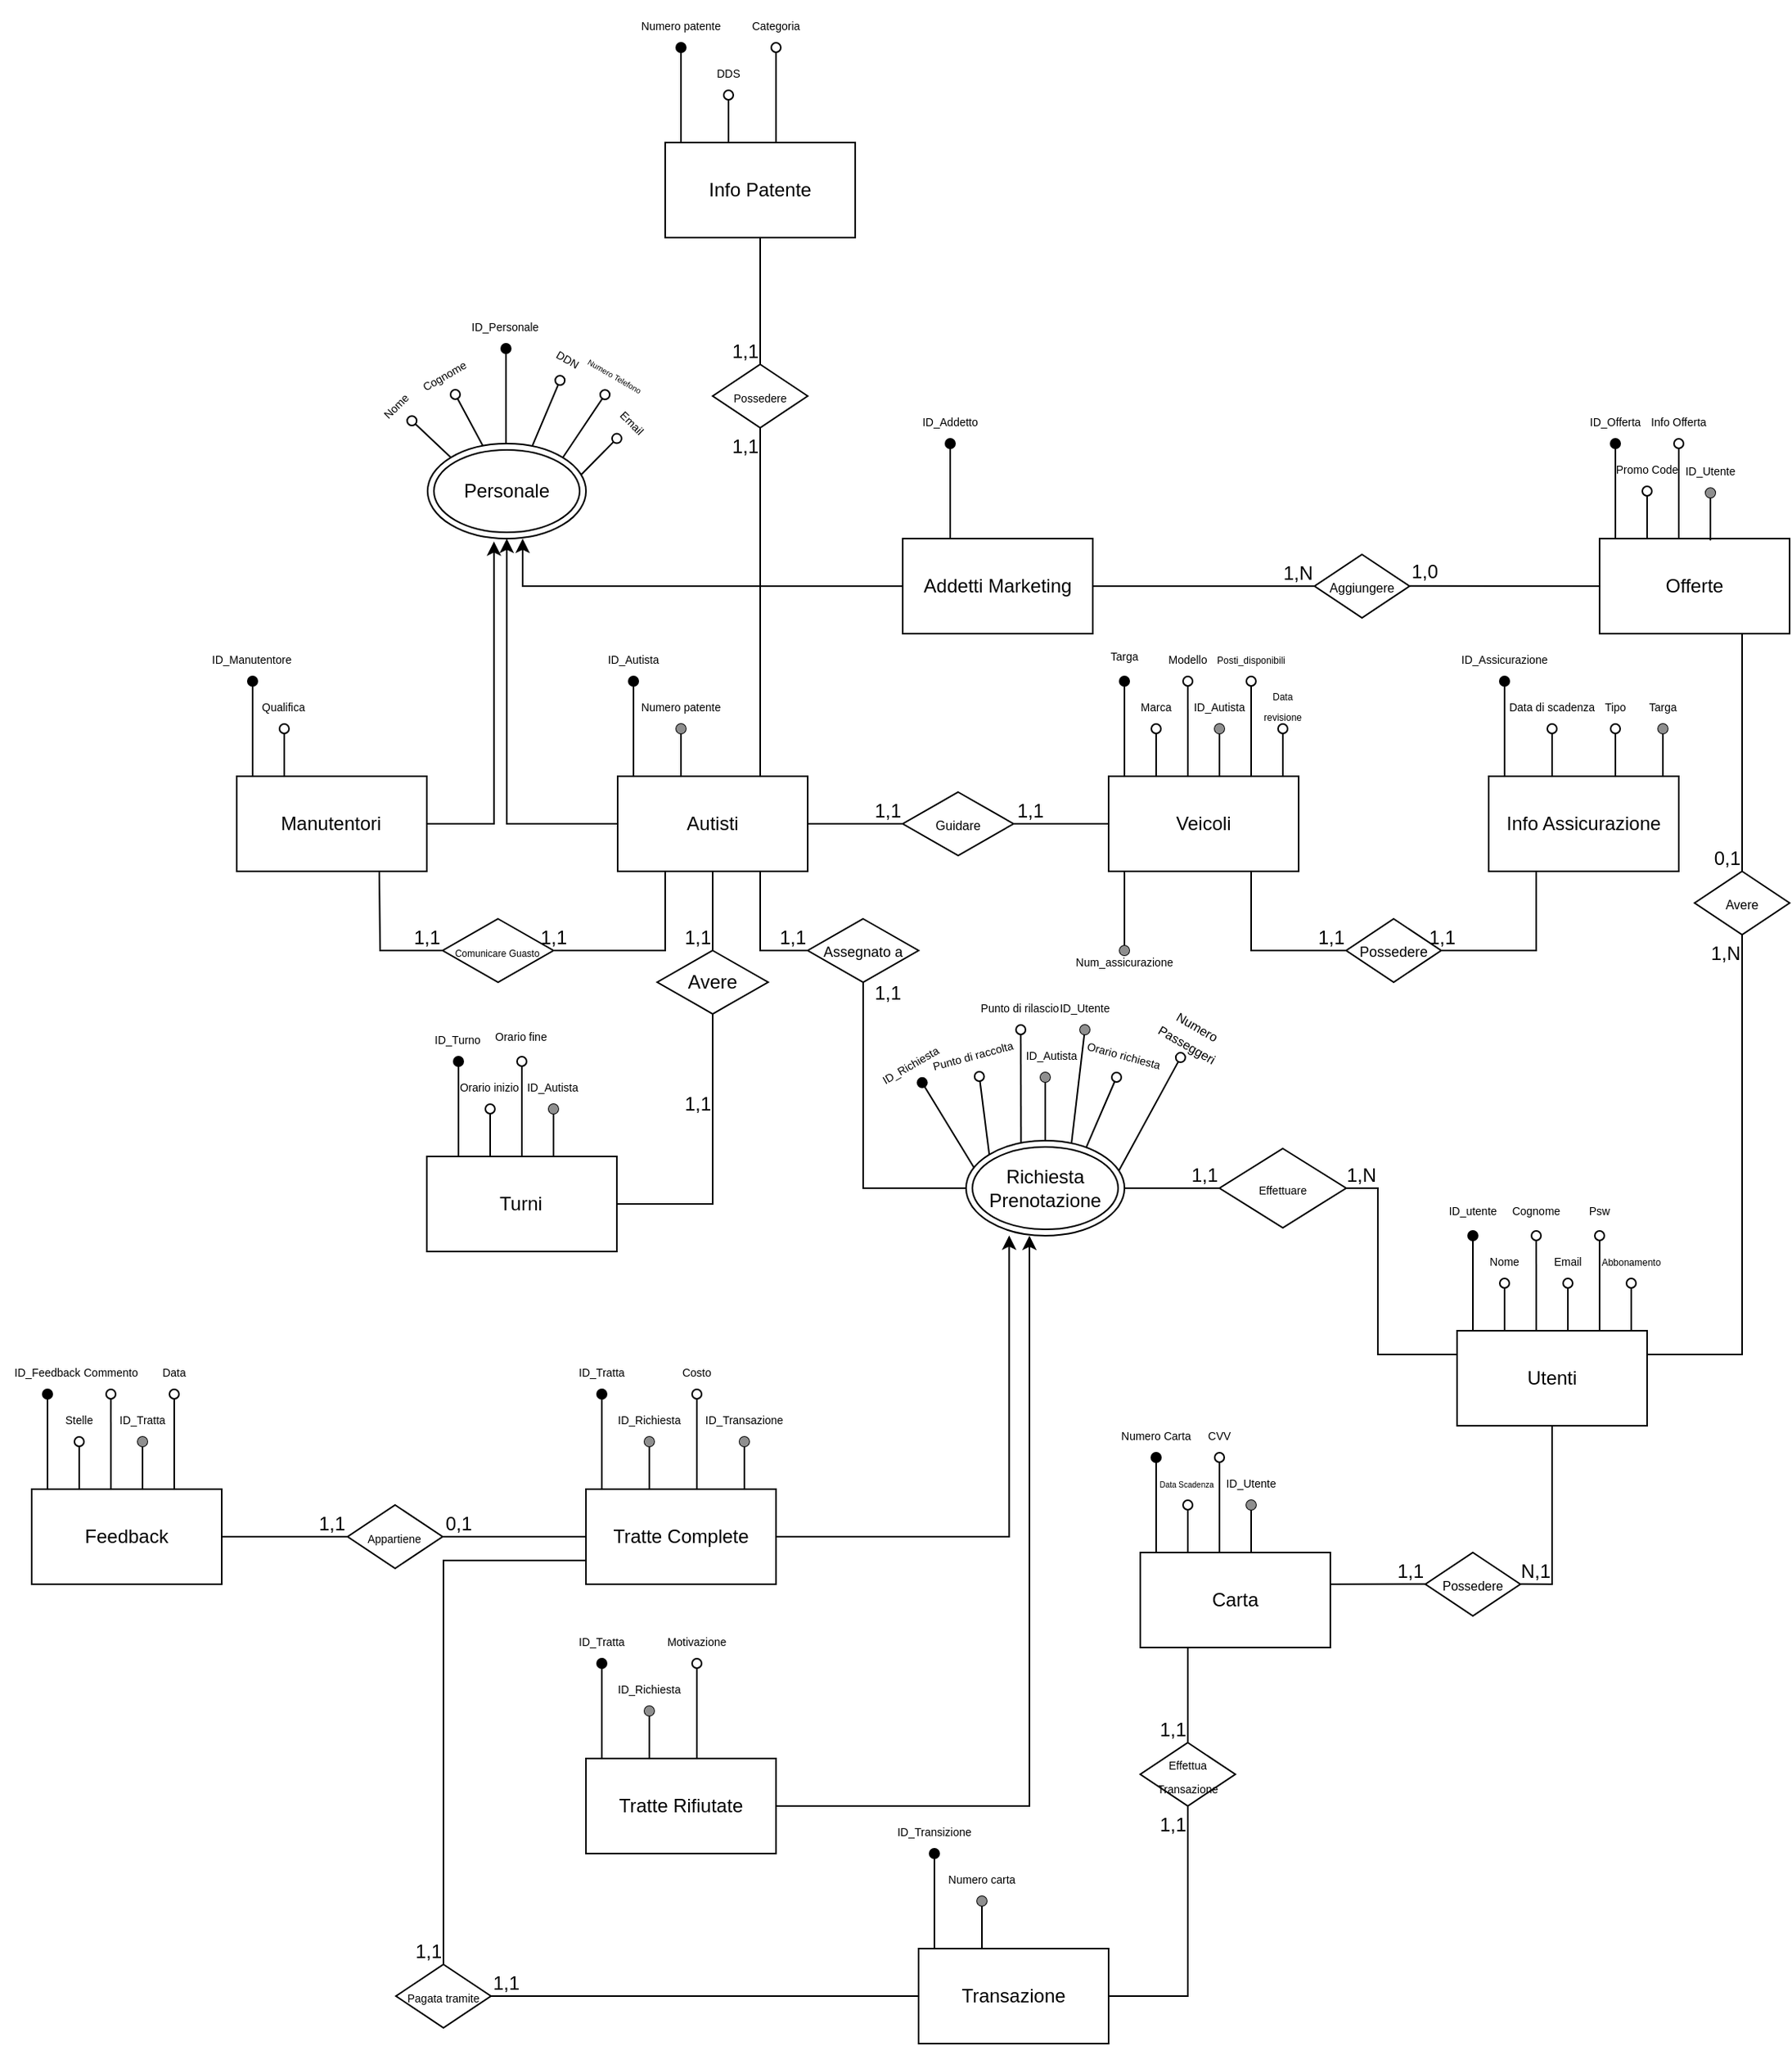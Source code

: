 <mxfile version="22.1.3" type="device">
  <diagram id="R2lEEEUBdFMjLlhIrx00" name="Page-1">
    <mxGraphModel dx="2117" dy="1118" grid="1" gridSize="10" guides="1" tooltips="1" connect="1" arrows="1" fold="1" page="1" pageScale="1" pageWidth="3300" pageHeight="4681" math="0" shadow="0" extFonts="Permanent Marker^https://fonts.googleapis.com/css?family=Permanent+Marker">
      <root>
        <mxCell id="0" />
        <mxCell id="1" parent="0" />
        <mxCell id="1GTwUBaE6gafLs46mViq-55" value="Veicoli" style="rounded=0;whiteSpace=wrap;html=1;" parent="1" vertex="1">
          <mxGeometry x="1920" y="1100" width="120" height="60" as="geometry" />
        </mxCell>
        <mxCell id="1GTwUBaE6gafLs46mViq-56" value="" style="endArrow=oval;html=1;rounded=0;exitX=0.5;exitY=0;exitDx=0;exitDy=0;endFill=0;" parent="1" edge="1">
          <mxGeometry width="50" height="50" relative="1" as="geometry">
            <mxPoint x="1950" y="1100" as="sourcePoint" />
            <mxPoint x="1950" y="1070" as="targetPoint" />
          </mxGeometry>
        </mxCell>
        <mxCell id="1GTwUBaE6gafLs46mViq-57" value="&lt;font style=&quot;font-size: 7px;&quot;&gt;Marca&lt;/font&gt;" style="text;html=1;strokeColor=none;fillColor=none;align=center;verticalAlign=middle;whiteSpace=wrap;rounded=0;" parent="1" vertex="1">
          <mxGeometry x="1920" y="1040" width="60" height="30" as="geometry" />
        </mxCell>
        <mxCell id="1GTwUBaE6gafLs46mViq-58" value="" style="endArrow=oval;html=1;rounded=0;exitX=0.417;exitY=0;exitDx=0;exitDy=0;endFill=0;exitPerimeter=0;" parent="1" source="1GTwUBaE6gafLs46mViq-55" target="1GTwUBaE6gafLs46mViq-59" edge="1">
          <mxGeometry width="50" height="50" relative="1" as="geometry">
            <mxPoint x="1970" y="1080" as="sourcePoint" />
            <mxPoint x="1970" y="1030" as="targetPoint" />
          </mxGeometry>
        </mxCell>
        <mxCell id="1GTwUBaE6gafLs46mViq-59" value="&lt;font style=&quot;font-size: 7px;&quot;&gt;Modello&lt;/font&gt;" style="text;html=1;strokeColor=none;fillColor=none;align=center;verticalAlign=middle;whiteSpace=wrap;rounded=0;" parent="1" vertex="1">
          <mxGeometry x="1940" y="1010" width="60" height="30" as="geometry" />
        </mxCell>
        <mxCell id="1GTwUBaE6gafLs46mViq-60" value="" style="endArrow=oval;html=1;rounded=0;exitX=0.5;exitY=0;exitDx=0;exitDy=0;endFill=1;fontColor=#FFFFFF;strokeColor=#000000;labelBackgroundColor=#757575;" parent="1" target="1GTwUBaE6gafLs46mViq-61" edge="1">
          <mxGeometry width="50" height="50" relative="1" as="geometry">
            <mxPoint x="1990" y="1100" as="sourcePoint" />
            <mxPoint x="1990" y="1050" as="targetPoint" />
          </mxGeometry>
        </mxCell>
        <mxCell id="1GTwUBaE6gafLs46mViq-61" value="&lt;font style=&quot;font-size: 7px;&quot;&gt;ID_&lt;font style=&quot;font-size: 7px;&quot;&gt;Autista&lt;/font&gt;&lt;/font&gt;" style="text;html=1;strokeColor=none;fillColor=none;align=center;verticalAlign=middle;whiteSpace=wrap;rounded=0;" parent="1" vertex="1">
          <mxGeometry x="1960" y="1040" width="60" height="30" as="geometry" />
        </mxCell>
        <mxCell id="1GTwUBaE6gafLs46mViq-66" value="" style="endArrow=oval;html=1;rounded=0;exitX=0.417;exitY=0;exitDx=0;exitDy=0;endFill=1;exitPerimeter=0;" parent="1" target="1GTwUBaE6gafLs46mViq-67" edge="1">
          <mxGeometry width="50" height="50" relative="1" as="geometry">
            <mxPoint x="1930" y="1100" as="sourcePoint" />
            <mxPoint x="1930" y="1030" as="targetPoint" />
          </mxGeometry>
        </mxCell>
        <mxCell id="1GTwUBaE6gafLs46mViq-67" value="&lt;div style=&quot;font-size: 7px;&quot;&gt;Targa&lt;/div&gt;" style="text;html=1;strokeColor=none;fillColor=none;align=center;verticalAlign=middle;whiteSpace=wrap;rounded=0;" parent="1" vertex="1">
          <mxGeometry x="1900" y="1010" width="60" height="30" as="geometry" />
        </mxCell>
        <mxCell id="1GTwUBaE6gafLs46mViq-72" value="&lt;font style=&quot;font-size: 8px;&quot;&gt;Guidare&lt;br&gt;&lt;/font&gt;" style="shape=rhombus;perimeter=rhombusPerimeter;whiteSpace=wrap;html=1;align=center;" parent="1" vertex="1">
          <mxGeometry x="1790" y="1110" width="70" height="40" as="geometry" />
        </mxCell>
        <mxCell id="1GTwUBaE6gafLs46mViq-77" value="" style="shape=waypoint;sketch=0;fillStyle=solid;size=6;pointerEvents=1;points=[];fillColor=none;resizable=0;rotatable=0;perimeter=centerPerimeter;snapToPoint=1;strokeColor=#8F8F8F;" parent="1" vertex="1">
          <mxGeometry x="1980" y="1060" width="20" height="20" as="geometry" />
        </mxCell>
        <mxCell id="WVK-Z61vjBoYHEyCaG1b-30" value="" style="endArrow=none;html=1;rounded=0;exitX=1;exitY=0.5;exitDx=0;exitDy=0;entryX=0;entryY=0.5;entryDx=0;entryDy=0;" parent="1" target="1GTwUBaE6gafLs46mViq-72" edge="1">
          <mxGeometry relative="1" as="geometry">
            <mxPoint x="1730" y="1130" as="sourcePoint" />
            <mxPoint x="1940" y="1190" as="targetPoint" />
          </mxGeometry>
        </mxCell>
        <mxCell id="WVK-Z61vjBoYHEyCaG1b-31" value="1,1" style="resizable=0;html=1;whiteSpace=wrap;align=right;verticalAlign=bottom;" parent="WVK-Z61vjBoYHEyCaG1b-30" connectable="0" vertex="1">
          <mxGeometry x="1" relative="1" as="geometry" />
        </mxCell>
        <mxCell id="WVK-Z61vjBoYHEyCaG1b-32" value="" style="endArrow=none;html=1;rounded=0;entryX=0;entryY=0.5;entryDx=0;entryDy=0;" parent="1" target="1GTwUBaE6gafLs46mViq-55" edge="1">
          <mxGeometry relative="1" as="geometry">
            <mxPoint x="1860" y="1130" as="sourcePoint" />
            <mxPoint x="1910" y="1130" as="targetPoint" />
          </mxGeometry>
        </mxCell>
        <mxCell id="WVK-Z61vjBoYHEyCaG1b-33" value="1,1" style="resizable=0;html=1;whiteSpace=wrap;align=right;verticalAlign=bottom;" parent="WVK-Z61vjBoYHEyCaG1b-32" connectable="0" vertex="1">
          <mxGeometry x="1" relative="1" as="geometry">
            <mxPoint x="-40" as="offset" />
          </mxGeometry>
        </mxCell>
        <mxCell id="WVK-Z61vjBoYHEyCaG1b-49" value="Turni" style="rounded=0;whiteSpace=wrap;html=1;" parent="1" vertex="1">
          <mxGeometry x="1489.49" y="1340" width="120" height="60" as="geometry" />
        </mxCell>
        <mxCell id="WVK-Z61vjBoYHEyCaG1b-56" value="" style="endArrow=oval;html=1;rounded=0;exitX=0.417;exitY=0;exitDx=0;exitDy=0;endFill=1;exitPerimeter=0;" parent="1" target="WVK-Z61vjBoYHEyCaG1b-57" edge="1">
          <mxGeometry width="50" height="50" relative="1" as="geometry">
            <mxPoint x="1509.49" y="1340" as="sourcePoint" />
            <mxPoint x="1509.49" y="1270" as="targetPoint" />
          </mxGeometry>
        </mxCell>
        <mxCell id="WVK-Z61vjBoYHEyCaG1b-57" value="&lt;div&gt;&lt;span style=&quot;font-size: 7px;&quot;&gt;ID_Turno&lt;/span&gt;&lt;/div&gt;" style="text;html=1;strokeColor=none;fillColor=none;align=center;verticalAlign=middle;whiteSpace=wrap;rounded=0;" parent="1" vertex="1">
          <mxGeometry x="1479.49" y="1250" width="60" height="30" as="geometry" />
        </mxCell>
        <mxCell id="WVK-Z61vjBoYHEyCaG1b-60" value="Avere" style="shape=rhombus;perimeter=rhombusPerimeter;whiteSpace=wrap;html=1;align=center;" parent="1" vertex="1">
          <mxGeometry x="1635" y="1210" width="70" height="40" as="geometry" />
        </mxCell>
        <mxCell id="WVK-Z61vjBoYHEyCaG1b-72" value="" style="endArrow=none;html=1;rounded=0;exitX=0.5;exitY=1;exitDx=0;exitDy=0;entryX=0.5;entryY=0;entryDx=0;entryDy=0;" parent="1" source="m7EIwp2qNDk-36-i3Lt1-24" target="WVK-Z61vjBoYHEyCaG1b-60" edge="1">
          <mxGeometry relative="1" as="geometry">
            <mxPoint x="1700" y="1160" as="sourcePoint" />
            <mxPoint x="1820" y="1230" as="targetPoint" />
          </mxGeometry>
        </mxCell>
        <mxCell id="WVK-Z61vjBoYHEyCaG1b-73" value="1,1" style="resizable=0;html=1;whiteSpace=wrap;align=right;verticalAlign=bottom;" parent="WVK-Z61vjBoYHEyCaG1b-72" connectable="0" vertex="1">
          <mxGeometry x="1" relative="1" as="geometry" />
        </mxCell>
        <mxCell id="WVK-Z61vjBoYHEyCaG1b-78" value="" style="endArrow=oval;html=1;rounded=0;exitDx=0;exitDy=0;endFill=1;fontColor=#FFFFFF;strokeColor=#000000;labelBackgroundColor=#757575;" parent="1" edge="1">
          <mxGeometry width="50" height="50" relative="1" as="geometry">
            <mxPoint x="1629.49" y="1310" as="sourcePoint" />
            <mxPoint x="1629.49" y="1310" as="targetPoint" />
          </mxGeometry>
        </mxCell>
        <mxCell id="zgEXHdy59-02v655x-aA-15" value="Feedback" style="rounded=0;whiteSpace=wrap;html=1;" parent="1" vertex="1">
          <mxGeometry x="1240" y="1550" width="120" height="60" as="geometry" />
        </mxCell>
        <mxCell id="zgEXHdy59-02v655x-aA-16" value="" style="endArrow=oval;html=1;rounded=0;exitX=0.5;exitY=0;exitDx=0;exitDy=0;endFill=0;" parent="1" target="zgEXHdy59-02v655x-aA-17" edge="1">
          <mxGeometry width="50" height="50" relative="1" as="geometry">
            <mxPoint x="1270" y="1550" as="sourcePoint" />
            <mxPoint x="1270" y="1500" as="targetPoint" />
          </mxGeometry>
        </mxCell>
        <mxCell id="zgEXHdy59-02v655x-aA-17" value="&lt;font style=&quot;font-size: 7px;&quot;&gt;Stelle&lt;/font&gt;" style="text;html=1;strokeColor=none;fillColor=none;align=center;verticalAlign=middle;whiteSpace=wrap;rounded=0;" parent="1" vertex="1">
          <mxGeometry x="1240" y="1490" width="60" height="30" as="geometry" />
        </mxCell>
        <mxCell id="zgEXHdy59-02v655x-aA-18" value="" style="endArrow=oval;html=1;rounded=0;exitX=0.417;exitY=0;exitDx=0;exitDy=0;endFill=0;exitPerimeter=0;" parent="1" source="zgEXHdy59-02v655x-aA-15" target="zgEXHdy59-02v655x-aA-19" edge="1">
          <mxGeometry width="50" height="50" relative="1" as="geometry">
            <mxPoint x="1290" y="1530" as="sourcePoint" />
            <mxPoint x="1290" y="1480" as="targetPoint" />
          </mxGeometry>
        </mxCell>
        <mxCell id="zgEXHdy59-02v655x-aA-19" value="&lt;font style=&quot;font-size: 7px;&quot;&gt;Commento&lt;br&gt;&lt;/font&gt;" style="text;html=1;strokeColor=none;fillColor=none;align=center;verticalAlign=middle;whiteSpace=wrap;rounded=0;" parent="1" vertex="1">
          <mxGeometry x="1260" y="1460" width="60" height="30" as="geometry" />
        </mxCell>
        <mxCell id="zgEXHdy59-02v655x-aA-20" value="" style="endArrow=oval;html=1;rounded=0;exitX=0.5;exitY=0;exitDx=0;exitDy=0;endFill=1;fontColor=#FFFFFF;strokeColor=#000000;labelBackgroundColor=#757575;" parent="1" target="zgEXHdy59-02v655x-aA-21" edge="1">
          <mxGeometry width="50" height="50" relative="1" as="geometry">
            <mxPoint x="1310" y="1550" as="sourcePoint" />
            <mxPoint x="1310" y="1500" as="targetPoint" />
          </mxGeometry>
        </mxCell>
        <mxCell id="zgEXHdy59-02v655x-aA-21" value="&lt;font style=&quot;font-size: 7px;&quot;&gt;ID_Tratta&lt;br&gt;&lt;/font&gt;" style="text;html=1;strokeColor=none;fillColor=none;align=center;verticalAlign=middle;whiteSpace=wrap;rounded=0;" parent="1" vertex="1">
          <mxGeometry x="1280" y="1490" width="60" height="30" as="geometry" />
        </mxCell>
        <mxCell id="zgEXHdy59-02v655x-aA-22" value="" style="endArrow=oval;html=1;rounded=0;exitX=0.417;exitY=0;exitDx=0;exitDy=0;endFill=1;exitPerimeter=0;" parent="1" target="zgEXHdy59-02v655x-aA-23" edge="1">
          <mxGeometry width="50" height="50" relative="1" as="geometry">
            <mxPoint x="1250" y="1550" as="sourcePoint" />
            <mxPoint x="1250" y="1480" as="targetPoint" />
          </mxGeometry>
        </mxCell>
        <mxCell id="zgEXHdy59-02v655x-aA-23" value="&lt;font style=&quot;font-size: 7px;&quot;&gt;ID_Feedback&lt;/font&gt;" style="text;html=1;strokeColor=none;fillColor=none;align=center;verticalAlign=middle;whiteSpace=wrap;rounded=0;" parent="1" vertex="1">
          <mxGeometry x="1220" y="1460" width="60" height="30" as="geometry" />
        </mxCell>
        <mxCell id="zgEXHdy59-02v655x-aA-24" value="" style="shape=waypoint;sketch=0;fillStyle=solid;size=6;pointerEvents=1;points=[];fillColor=none;resizable=0;rotatable=0;perimeter=centerPerimeter;snapToPoint=1;strokeColor=#8F8F8F;" parent="1" vertex="1">
          <mxGeometry x="1300" y="1510" width="20" height="20" as="geometry" />
        </mxCell>
        <mxCell id="zgEXHdy59-02v655x-aA-25" value="" style="endArrow=oval;html=1;rounded=0;exitX=0.417;exitY=0;exitDx=0;exitDy=0;endFill=0;exitPerimeter=0;" parent="1" target="zgEXHdy59-02v655x-aA-26" edge="1">
          <mxGeometry width="50" height="50" relative="1" as="geometry">
            <mxPoint x="1330" y="1550" as="sourcePoint" />
            <mxPoint x="1330" y="1480" as="targetPoint" />
          </mxGeometry>
        </mxCell>
        <mxCell id="zgEXHdy59-02v655x-aA-26" value="&lt;font style=&quot;font-size: 7px;&quot;&gt;Data&lt;br&gt;&lt;/font&gt;" style="text;html=1;strokeColor=none;fillColor=none;align=center;verticalAlign=middle;whiteSpace=wrap;rounded=0;" parent="1" vertex="1">
          <mxGeometry x="1300" y="1460" width="60" height="30" as="geometry" />
        </mxCell>
        <mxCell id="VP--jvnIrPfgmcB4H4c5-129" style="edgeStyle=orthogonalEdgeStyle;rounded=0;orthogonalLoop=1;jettySize=auto;html=1;entryX=0.5;entryY=1;entryDx=0;entryDy=0;" parent="1" source="m7EIwp2qNDk-36-i3Lt1-24" target="VP--jvnIrPfgmcB4H4c5-127" edge="1">
          <mxGeometry relative="1" as="geometry" />
        </mxCell>
        <mxCell id="m7EIwp2qNDk-36-i3Lt1-24" value="Autisti" style="rounded=0;whiteSpace=wrap;html=1;" parent="1" vertex="1">
          <mxGeometry x="1610" y="1100" width="120" height="60" as="geometry" />
        </mxCell>
        <mxCell id="m7EIwp2qNDk-36-i3Lt1-33" value="" style="endArrow=oval;html=1;rounded=0;exitX=0.417;exitY=0;exitDx=0;exitDy=0;endFill=1;exitPerimeter=0;" parent="1" target="m7EIwp2qNDk-36-i3Lt1-34" edge="1">
          <mxGeometry width="50" height="50" relative="1" as="geometry">
            <mxPoint x="1620" y="1100" as="sourcePoint" />
            <mxPoint x="1620" y="1030" as="targetPoint" />
          </mxGeometry>
        </mxCell>
        <mxCell id="m7EIwp2qNDk-36-i3Lt1-34" value="&lt;span style=&quot;font-size: 7px;&quot;&gt;ID_Autista&lt;/span&gt;" style="text;html=1;strokeColor=none;fillColor=none;align=center;verticalAlign=middle;whiteSpace=wrap;rounded=0;" parent="1" vertex="1">
          <mxGeometry x="1590" y="1010" width="60" height="30" as="geometry" />
        </mxCell>
        <mxCell id="m7EIwp2qNDk-36-i3Lt1-37" value="&lt;div&gt;Utenti&lt;/div&gt;" style="rounded=0;whiteSpace=wrap;html=1;" parent="1" vertex="1">
          <mxGeometry x="2140" y="1450" width="120" height="60" as="geometry" />
        </mxCell>
        <mxCell id="m7EIwp2qNDk-36-i3Lt1-38" value="" style="endArrow=oval;html=1;rounded=0;exitX=0.5;exitY=0;exitDx=0;exitDy=0;endFill=0;" parent="1" target="m7EIwp2qNDk-36-i3Lt1-39" edge="1">
          <mxGeometry width="50" height="50" relative="1" as="geometry">
            <mxPoint x="2170" y="1450" as="sourcePoint" />
            <mxPoint x="2170" y="1400" as="targetPoint" />
          </mxGeometry>
        </mxCell>
        <mxCell id="m7EIwp2qNDk-36-i3Lt1-39" value="&lt;font style=&quot;font-size: 7px;&quot;&gt;Nome&lt;/font&gt;" style="text;html=1;strokeColor=none;fillColor=none;align=center;verticalAlign=middle;whiteSpace=wrap;rounded=0;" parent="1" vertex="1">
          <mxGeometry x="2140" y="1390" width="60" height="30" as="geometry" />
        </mxCell>
        <mxCell id="m7EIwp2qNDk-36-i3Lt1-40" value="" style="endArrow=oval;html=1;rounded=0;exitX=0.417;exitY=0;exitDx=0;exitDy=0;endFill=0;exitPerimeter=0;" parent="1" source="m7EIwp2qNDk-36-i3Lt1-37" target="m7EIwp2qNDk-36-i3Lt1-41" edge="1">
          <mxGeometry width="50" height="50" relative="1" as="geometry">
            <mxPoint x="2190" y="1430" as="sourcePoint" />
            <mxPoint x="2190" y="1380" as="targetPoint" />
          </mxGeometry>
        </mxCell>
        <mxCell id="m7EIwp2qNDk-36-i3Lt1-41" value="&lt;div style=&quot;font-size: 7px;&quot;&gt;Cognome&lt;/div&gt;" style="text;html=1;strokeColor=none;fillColor=none;align=center;verticalAlign=middle;whiteSpace=wrap;rounded=0;" parent="1" vertex="1">
          <mxGeometry x="2160" y="1360" width="60" height="30" as="geometry" />
        </mxCell>
        <mxCell id="m7EIwp2qNDk-36-i3Lt1-42" value="" style="endArrow=oval;html=1;rounded=0;exitX=0.5;exitY=0;exitDx=0;exitDy=0;endFill=0;" parent="1" target="m7EIwp2qNDk-36-i3Lt1-43" edge="1">
          <mxGeometry width="50" height="50" relative="1" as="geometry">
            <mxPoint x="2210" y="1450" as="sourcePoint" />
            <mxPoint x="2210" y="1400" as="targetPoint" />
          </mxGeometry>
        </mxCell>
        <mxCell id="m7EIwp2qNDk-36-i3Lt1-43" value="&lt;font style=&quot;font-size: 7px;&quot;&gt;Email&lt;/font&gt;" style="text;html=1;strokeColor=none;fillColor=none;align=center;verticalAlign=middle;whiteSpace=wrap;rounded=0;" parent="1" vertex="1">
          <mxGeometry x="2180" y="1390" width="60" height="30" as="geometry" />
        </mxCell>
        <mxCell id="m7EIwp2qNDk-36-i3Lt1-44" value="" style="endArrow=oval;html=1;rounded=0;exitX=0.417;exitY=0;exitDx=0;exitDy=0;endFill=0;exitPerimeter=0;" parent="1" target="m7EIwp2qNDk-36-i3Lt1-45" edge="1">
          <mxGeometry width="50" height="50" relative="1" as="geometry">
            <mxPoint x="2230" y="1450" as="sourcePoint" />
            <mxPoint x="2230" y="1380" as="targetPoint" />
          </mxGeometry>
        </mxCell>
        <mxCell id="m7EIwp2qNDk-36-i3Lt1-45" value="&lt;div style=&quot;font-size: 7px;&quot;&gt;Psw&lt;br&gt;&lt;/div&gt;" style="text;html=1;strokeColor=none;fillColor=none;align=center;verticalAlign=middle;whiteSpace=wrap;rounded=0;" parent="1" vertex="1">
          <mxGeometry x="2200" y="1360" width="60" height="30" as="geometry" />
        </mxCell>
        <mxCell id="m7EIwp2qNDk-36-i3Lt1-46" value="" style="endArrow=oval;html=1;rounded=0;exitX=0.417;exitY=0;exitDx=0;exitDy=0;endFill=1;exitPerimeter=0;" parent="1" target="m7EIwp2qNDk-36-i3Lt1-47" edge="1">
          <mxGeometry width="50" height="50" relative="1" as="geometry">
            <mxPoint x="2150" y="1450" as="sourcePoint" />
            <mxPoint x="2150" y="1380" as="targetPoint" />
          </mxGeometry>
        </mxCell>
        <mxCell id="m7EIwp2qNDk-36-i3Lt1-47" value="&lt;div style=&quot;font-size: 7px;&quot;&gt;ID_utente&lt;/div&gt;" style="text;html=1;strokeColor=none;fillColor=none;align=center;verticalAlign=middle;whiteSpace=wrap;rounded=0;" parent="1" vertex="1">
          <mxGeometry x="2120" y="1360" width="60" height="30" as="geometry" />
        </mxCell>
        <mxCell id="VP--jvnIrPfgmcB4H4c5-1" value="" style="endArrow=oval;html=1;rounded=0;exitX=0.5;exitY=0;exitDx=0;exitDy=0;endFill=0;" parent="1" target="VP--jvnIrPfgmcB4H4c5-2" edge="1">
          <mxGeometry width="50" height="50" relative="1" as="geometry">
            <mxPoint x="1650" y="1100" as="sourcePoint" />
            <mxPoint x="1650" y="1050" as="targetPoint" />
          </mxGeometry>
        </mxCell>
        <mxCell id="VP--jvnIrPfgmcB4H4c5-2" value="&lt;font style=&quot;font-size: 7px;&quot;&gt;Numero patente&lt;/font&gt;" style="text;html=1;strokeColor=none;fillColor=none;align=center;verticalAlign=middle;whiteSpace=wrap;rounded=0;" parent="1" vertex="1">
          <mxGeometry x="1620" y="1040" width="60" height="30" as="geometry" />
        </mxCell>
        <mxCell id="VP--jvnIrPfgmcB4H4c5-6" value="" style="endArrow=oval;html=1;rounded=0;exitX=0.5;exitY=0;exitDx=0;exitDy=0;endFill=0;" parent="1" target="VP--jvnIrPfgmcB4H4c5-7" edge="1">
          <mxGeometry width="50" height="50" relative="1" as="geometry">
            <mxPoint x="1529.49" y="1340" as="sourcePoint" />
            <mxPoint x="1529.49" y="1290" as="targetPoint" />
          </mxGeometry>
        </mxCell>
        <mxCell id="VP--jvnIrPfgmcB4H4c5-7" value="&lt;font style=&quot;font-size: 7px;&quot;&gt;Orario inizio&lt;/font&gt;" style="text;html=1;strokeColor=none;fillColor=none;align=center;verticalAlign=middle;whiteSpace=wrap;rounded=0;" parent="1" vertex="1">
          <mxGeometry x="1499.49" y="1280" width="60" height="30" as="geometry" />
        </mxCell>
        <mxCell id="VP--jvnIrPfgmcB4H4c5-8" value="" style="endArrow=oval;html=1;rounded=0;exitX=0.417;exitY=0;exitDx=0;exitDy=0;endFill=0;exitPerimeter=0;" parent="1" target="VP--jvnIrPfgmcB4H4c5-9" edge="1">
          <mxGeometry width="50" height="50" relative="1" as="geometry">
            <mxPoint x="1549.49" y="1340" as="sourcePoint" />
            <mxPoint x="1549.49" y="1270" as="targetPoint" />
          </mxGeometry>
        </mxCell>
        <mxCell id="VP--jvnIrPfgmcB4H4c5-9" value="&lt;div style=&quot;font-size: 7px;&quot;&gt;Orario fine&lt;/div&gt;" style="text;html=1;strokeColor=none;fillColor=none;align=center;verticalAlign=middle;whiteSpace=wrap;rounded=0;" parent="1" vertex="1">
          <mxGeometry x="1519.49" y="1250" width="60" height="30" as="geometry" />
        </mxCell>
        <mxCell id="VP--jvnIrPfgmcB4H4c5-10" value="" style="endArrow=oval;html=1;rounded=0;exitX=0.5;exitY=0;exitDx=0;exitDy=0;endFill=1;fontColor=#FFFFFF;strokeColor=#000000;labelBackgroundColor=#757575;" parent="1" target="VP--jvnIrPfgmcB4H4c5-11" edge="1">
          <mxGeometry width="50" height="50" relative="1" as="geometry">
            <mxPoint x="1569.49" y="1340" as="sourcePoint" />
            <mxPoint x="1569.49" y="1290" as="targetPoint" />
          </mxGeometry>
        </mxCell>
        <mxCell id="VP--jvnIrPfgmcB4H4c5-11" value="&lt;font style=&quot;font-size: 7px;&quot;&gt;ID_&lt;font style=&quot;font-size: 7px;&quot;&gt;Autista&lt;/font&gt;&lt;/font&gt;" style="text;html=1;strokeColor=none;fillColor=none;align=center;verticalAlign=middle;whiteSpace=wrap;rounded=0;" parent="1" vertex="1">
          <mxGeometry x="1539.49" y="1280" width="60" height="30" as="geometry" />
        </mxCell>
        <mxCell id="VP--jvnIrPfgmcB4H4c5-12" value="" style="shape=waypoint;sketch=0;fillStyle=solid;size=6;pointerEvents=1;points=[];fillColor=none;resizable=0;rotatable=0;perimeter=centerPerimeter;snapToPoint=1;strokeColor=#8F8F8F;" parent="1" vertex="1">
          <mxGeometry x="1559.49" y="1300" width="20" height="20" as="geometry" />
        </mxCell>
        <mxCell id="VP--jvnIrPfgmcB4H4c5-13" value="" style="endArrow=oval;html=1;rounded=0;exitX=0.5;exitY=0;exitDx=0;exitDy=0;endFill=0;" parent="1" target="VP--jvnIrPfgmcB4H4c5-14" edge="1">
          <mxGeometry width="50" height="50" relative="1" as="geometry">
            <mxPoint x="2250" y="1450" as="sourcePoint" />
            <mxPoint x="2250" y="1400" as="targetPoint" />
          </mxGeometry>
        </mxCell>
        <mxCell id="VP--jvnIrPfgmcB4H4c5-14" value="&lt;font style=&quot;font-size: 6px;&quot;&gt;Abbonamento&lt;/font&gt;" style="text;html=1;strokeColor=none;fillColor=none;align=center;verticalAlign=middle;whiteSpace=wrap;rounded=0;" parent="1" vertex="1">
          <mxGeometry x="2220" y="1390" width="60" height="30" as="geometry" />
        </mxCell>
        <mxCell id="VP--jvnIrPfgmcB4H4c5-20" value="" style="endArrow=none;html=1;rounded=0;exitX=0.5;exitY=1;exitDx=0;exitDy=0;entryX=1;entryY=0.5;entryDx=0;entryDy=0;" parent="1" source="WVK-Z61vjBoYHEyCaG1b-60" target="WVK-Z61vjBoYHEyCaG1b-49" edge="1">
          <mxGeometry relative="1" as="geometry">
            <mxPoint x="1699.86" y="1260" as="sourcePoint" />
            <mxPoint x="1699.86" y="1320" as="targetPoint" />
            <Array as="points">
              <mxPoint x="1670" y="1320" />
              <mxPoint x="1670" y="1370" />
            </Array>
          </mxGeometry>
        </mxCell>
        <mxCell id="VP--jvnIrPfgmcB4H4c5-21" value="1,1" style="resizable=0;html=1;whiteSpace=wrap;align=right;verticalAlign=bottom;" parent="VP--jvnIrPfgmcB4H4c5-20" connectable="0" vertex="1">
          <mxGeometry x="1" relative="1" as="geometry">
            <mxPoint x="61" y="-55" as="offset" />
          </mxGeometry>
        </mxCell>
        <mxCell id="VP--jvnIrPfgmcB4H4c5-58" value="Carta" style="rounded=0;whiteSpace=wrap;html=1;" parent="1" vertex="1">
          <mxGeometry x="1940" y="1590" width="120" height="60" as="geometry" />
        </mxCell>
        <mxCell id="VP--jvnIrPfgmcB4H4c5-59" value="" style="endArrow=oval;html=1;rounded=0;exitX=0.417;exitY=0;exitDx=0;exitDy=0;endFill=1;exitPerimeter=0;" parent="1" target="VP--jvnIrPfgmcB4H4c5-60" edge="1">
          <mxGeometry width="50" height="50" relative="1" as="geometry">
            <mxPoint x="1950" y="1590" as="sourcePoint" />
            <mxPoint x="1950" y="1520" as="targetPoint" />
          </mxGeometry>
        </mxCell>
        <mxCell id="VP--jvnIrPfgmcB4H4c5-60" value="&lt;font style=&quot;font-size: 7px;&quot;&gt;Numero Carta&lt;br&gt;&lt;/font&gt;" style="text;html=1;strokeColor=none;fillColor=none;align=center;verticalAlign=middle;whiteSpace=wrap;rounded=0;" parent="1" vertex="1">
          <mxGeometry x="1920" y="1500" width="60" height="30" as="geometry" />
        </mxCell>
        <mxCell id="VP--jvnIrPfgmcB4H4c5-63" value="" style="endArrow=oval;html=1;rounded=0;endFill=0;fontColor=#FFFFFF;strokeColor=#000000;labelBackgroundColor=#757575;" parent="1" target="VP--jvnIrPfgmcB4H4c5-64" edge="1">
          <mxGeometry width="50" height="50" relative="1" as="geometry">
            <mxPoint x="1990" y="1590" as="sourcePoint" />
            <mxPoint x="1990" y="1510" as="targetPoint" />
          </mxGeometry>
        </mxCell>
        <mxCell id="VP--jvnIrPfgmcB4H4c5-64" value="&lt;span style=&quot;font-size: 7px;&quot;&gt;CVV&lt;/span&gt;" style="text;html=1;strokeColor=none;fillColor=none;align=center;verticalAlign=middle;whiteSpace=wrap;rounded=0;" parent="1" vertex="1">
          <mxGeometry x="1960" y="1500" width="60" height="30" as="geometry" />
        </mxCell>
        <mxCell id="VP--jvnIrPfgmcB4H4c5-65" value="" style="endArrow=oval;html=1;rounded=0;exitX=0.5;exitY=0;exitDx=0;exitDy=0;endFill=0;" parent="1" edge="1">
          <mxGeometry width="50" height="50" relative="1" as="geometry">
            <mxPoint x="1970" y="1590" as="sourcePoint" />
            <mxPoint x="1970" y="1560" as="targetPoint" />
          </mxGeometry>
        </mxCell>
        <mxCell id="VP--jvnIrPfgmcB4H4c5-66" value="&lt;font style=&quot;font-size: 5px;&quot;&gt;Data Scadenza&amp;nbsp;&lt;/font&gt;" style="text;html=1;strokeColor=none;fillColor=none;align=center;verticalAlign=middle;whiteSpace=wrap;rounded=0;" parent="1" vertex="1">
          <mxGeometry x="1940" y="1530" width="60" height="30" as="geometry" />
        </mxCell>
        <mxCell id="VP--jvnIrPfgmcB4H4c5-91" value="" style="endArrow=oval;html=1;rounded=0;exitX=0.5;exitY=0;exitDx=0;exitDy=0;endFill=1;fontColor=#FFFFFF;strokeColor=#000000;labelBackgroundColor=#757575;" parent="1" target="VP--jvnIrPfgmcB4H4c5-92" edge="1">
          <mxGeometry width="50" height="50" relative="1" as="geometry">
            <mxPoint x="2010" y="1590" as="sourcePoint" />
            <mxPoint x="2010" y="1540" as="targetPoint" />
          </mxGeometry>
        </mxCell>
        <mxCell id="VP--jvnIrPfgmcB4H4c5-92" value="&lt;font style=&quot;font-size: 7px;&quot;&gt;ID_Utente&lt;br&gt;&lt;/font&gt;" style="text;html=1;strokeColor=none;fillColor=none;align=center;verticalAlign=middle;whiteSpace=wrap;rounded=0;" parent="1" vertex="1">
          <mxGeometry x="1980" y="1530" width="60" height="30" as="geometry" />
        </mxCell>
        <mxCell id="VP--jvnIrPfgmcB4H4c5-93" value="" style="shape=waypoint;sketch=0;fillStyle=solid;size=6;pointerEvents=1;points=[];fillColor=none;resizable=0;rotatable=0;perimeter=centerPerimeter;snapToPoint=1;strokeColor=#8F8F8F;" parent="1" vertex="1">
          <mxGeometry x="2000" y="1550" width="20" height="20" as="geometry" />
        </mxCell>
        <mxCell id="VP--jvnIrPfgmcB4H4c5-94" value="" style="endArrow=none;html=1;rounded=0;" parent="1" edge="1">
          <mxGeometry relative="1" as="geometry">
            <mxPoint x="2060" y="1610" as="sourcePoint" />
            <mxPoint x="2120" y="1609.82" as="targetPoint" />
          </mxGeometry>
        </mxCell>
        <mxCell id="VP--jvnIrPfgmcB4H4c5-95" value="" style="resizable=0;html=1;whiteSpace=wrap;align=right;verticalAlign=bottom;" parent="VP--jvnIrPfgmcB4H4c5-94" connectable="0" vertex="1">
          <mxGeometry x="1" relative="1" as="geometry" />
        </mxCell>
        <mxCell id="VP--jvnIrPfgmcB4H4c5-96" value="&lt;div style=&quot;font-size: 11px;&quot; align=&quot;center&quot;&gt;&lt;font style=&quot;font-size: 8px;&quot;&gt;Possedere&lt;/font&gt;&lt;/div&gt;" style="rhombus;whiteSpace=wrap;html=1;align=center;" parent="1" vertex="1">
          <mxGeometry x="2120" y="1590" width="60" height="40" as="geometry" />
        </mxCell>
        <mxCell id="VP--jvnIrPfgmcB4H4c5-97" value="" style="endArrow=none;html=1;rounded=0;entryX=0.5;entryY=1;entryDx=0;entryDy=0;" parent="1" target="m7EIwp2qNDk-36-i3Lt1-37" edge="1">
          <mxGeometry relative="1" as="geometry">
            <mxPoint x="2180" y="1609.82" as="sourcePoint" />
            <mxPoint x="2300" y="1609.82" as="targetPoint" />
            <Array as="points">
              <mxPoint x="2200" y="1610" />
            </Array>
          </mxGeometry>
        </mxCell>
        <mxCell id="VP--jvnIrPfgmcB4H4c5-98" value="N,1" style="resizable=0;html=1;whiteSpace=wrap;align=right;verticalAlign=bottom;" parent="VP--jvnIrPfgmcB4H4c5-97" connectable="0" vertex="1">
          <mxGeometry x="1" relative="1" as="geometry">
            <mxPoint y="100" as="offset" />
          </mxGeometry>
        </mxCell>
        <mxCell id="VP--jvnIrPfgmcB4H4c5-99" value="1,1" style="resizable=0;html=1;whiteSpace=wrap;align=right;verticalAlign=bottom;" parent="1" connectable="0" vertex="1">
          <mxGeometry x="2120" y="1610.001" as="geometry" />
        </mxCell>
        <mxCell id="VP--jvnIrPfgmcB4H4c5-100" value="Transazione" style="rounded=0;whiteSpace=wrap;html=1;" parent="1" vertex="1">
          <mxGeometry x="1800" y="1840" width="120" height="60" as="geometry" />
        </mxCell>
        <mxCell id="VP--jvnIrPfgmcB4H4c5-101" value="" style="endArrow=oval;html=1;rounded=0;exitX=0.417;exitY=0;exitDx=0;exitDy=0;endFill=1;exitPerimeter=0;" parent="1" target="VP--jvnIrPfgmcB4H4c5-102" edge="1">
          <mxGeometry width="50" height="50" relative="1" as="geometry">
            <mxPoint x="1810" y="1840" as="sourcePoint" />
            <mxPoint x="1810" y="1770" as="targetPoint" />
          </mxGeometry>
        </mxCell>
        <mxCell id="VP--jvnIrPfgmcB4H4c5-102" value="&lt;font style=&quot;font-size: 7px;&quot;&gt;ID_Transizione&lt;br&gt;&lt;/font&gt;" style="text;html=1;strokeColor=none;fillColor=none;align=center;verticalAlign=middle;whiteSpace=wrap;rounded=0;" parent="1" vertex="1">
          <mxGeometry x="1780" y="1750" width="60" height="30" as="geometry" />
        </mxCell>
        <mxCell id="VP--jvnIrPfgmcB4H4c5-107" value="" style="endArrow=oval;html=1;rounded=0;exitX=0.5;exitY=0;exitDx=0;exitDy=0;endFill=1;fontColor=#FFFFFF;strokeColor=#000000;labelBackgroundColor=#757575;" parent="1" target="VP--jvnIrPfgmcB4H4c5-108" edge="1">
          <mxGeometry width="50" height="50" relative="1" as="geometry">
            <mxPoint x="1840" y="1840" as="sourcePoint" />
            <mxPoint x="1840" y="1790" as="targetPoint" />
          </mxGeometry>
        </mxCell>
        <mxCell id="VP--jvnIrPfgmcB4H4c5-108" value="&lt;font style=&quot;font-size: 7px;&quot;&gt;Numero carta&lt;br&gt;&lt;/font&gt;" style="text;html=1;strokeColor=none;fillColor=none;align=center;verticalAlign=middle;whiteSpace=wrap;rounded=0;" parent="1" vertex="1">
          <mxGeometry x="1810" y="1780" width="60" height="30" as="geometry" />
        </mxCell>
        <mxCell id="VP--jvnIrPfgmcB4H4c5-109" value="" style="shape=waypoint;sketch=0;fillStyle=solid;size=6;pointerEvents=1;points=[];fillColor=none;resizable=0;rotatable=0;perimeter=centerPerimeter;snapToPoint=1;strokeColor=#8F8F8F;" parent="1" vertex="1">
          <mxGeometry x="1830" y="1800" width="20" height="20" as="geometry" />
        </mxCell>
        <mxCell id="VP--jvnIrPfgmcB4H4c5-112" value="&lt;font style=&quot;font-size: 7px;&quot;&gt;Effettua Transazione&lt;/font&gt;" style="rhombus;whiteSpace=wrap;html=1;align=center;" parent="1" vertex="1">
          <mxGeometry x="1940" y="1710" width="60" height="40" as="geometry" />
        </mxCell>
        <mxCell id="VP--jvnIrPfgmcB4H4c5-113" value="" style="endArrow=none;html=1;rounded=0;entryX=0.5;entryY=0;entryDx=0;entryDy=0;exitX=0.25;exitY=1;exitDx=0;exitDy=0;" parent="1" target="VP--jvnIrPfgmcB4H4c5-112" edge="1" source="VP--jvnIrPfgmcB4H4c5-58">
          <mxGeometry relative="1" as="geometry">
            <mxPoint x="2060" y="1640" as="sourcePoint" />
            <mxPoint x="2220" y="1640" as="targetPoint" />
            <Array as="points" />
          </mxGeometry>
        </mxCell>
        <mxCell id="VP--jvnIrPfgmcB4H4c5-114" value="1,1" style="resizable=0;html=1;whiteSpace=wrap;align=right;verticalAlign=bottom;" parent="VP--jvnIrPfgmcB4H4c5-113" connectable="0" vertex="1">
          <mxGeometry x="1" relative="1" as="geometry" />
        </mxCell>
        <mxCell id="VP--jvnIrPfgmcB4H4c5-116" value="Manutentori" style="rounded=0;whiteSpace=wrap;html=1;" parent="1" vertex="1">
          <mxGeometry x="1369.49" y="1100" width="120" height="60" as="geometry" />
        </mxCell>
        <mxCell id="VP--jvnIrPfgmcB4H4c5-121" value="" style="endArrow=oval;html=1;rounded=0;exitX=0.417;exitY=0;exitDx=0;exitDy=0;endFill=1;exitPerimeter=0;" parent="1" target="VP--jvnIrPfgmcB4H4c5-122" edge="1">
          <mxGeometry width="50" height="50" relative="1" as="geometry">
            <mxPoint x="1379.49" y="1100" as="sourcePoint" />
            <mxPoint x="1379.49" y="1030" as="targetPoint" />
          </mxGeometry>
        </mxCell>
        <mxCell id="VP--jvnIrPfgmcB4H4c5-122" value="&lt;font style=&quot;font-size: 7px;&quot;&gt;ID_Manutentore&lt;/font&gt;" style="text;html=1;strokeColor=none;fillColor=none;align=center;verticalAlign=middle;whiteSpace=wrap;rounded=0;" parent="1" vertex="1">
          <mxGeometry x="1349.49" y="1010" width="60" height="30" as="geometry" />
        </mxCell>
        <mxCell id="VP--jvnIrPfgmcB4H4c5-127" value="Personale" style="ellipse;shape=doubleEllipse;whiteSpace=wrap;html=1;" parent="1" vertex="1">
          <mxGeometry x="1490" y="890" width="100" height="60" as="geometry" />
        </mxCell>
        <mxCell id="VP--jvnIrPfgmcB4H4c5-128" style="edgeStyle=orthogonalEdgeStyle;rounded=0;orthogonalLoop=1;jettySize=auto;html=1;entryX=0.419;entryY=1.03;entryDx=0;entryDy=0;entryPerimeter=0;" parent="1" source="VP--jvnIrPfgmcB4H4c5-116" target="VP--jvnIrPfgmcB4H4c5-127" edge="1">
          <mxGeometry relative="1" as="geometry" />
        </mxCell>
        <mxCell id="VP--jvnIrPfgmcB4H4c5-131" value="" style="endArrow=oval;html=1;rounded=0;exitX=0;exitY=0;exitDx=0;exitDy=0;endFill=0;entryX=0.5;entryY=1;entryDx=0;entryDy=0;" parent="1" source="VP--jvnIrPfgmcB4H4c5-127" target="VP--jvnIrPfgmcB4H4c5-132" edge="1">
          <mxGeometry width="50" height="50" relative="1" as="geometry">
            <mxPoint x="1444.645" y="899.397" as="sourcePoint" />
            <mxPoint x="1480" y="880" as="targetPoint" />
          </mxGeometry>
        </mxCell>
        <mxCell id="VP--jvnIrPfgmcB4H4c5-132" value="&lt;font style=&quot;font-size: 7px;&quot;&gt;Nome&lt;/font&gt;" style="text;html=1;strokeColor=none;fillColor=none;align=center;verticalAlign=middle;whiteSpace=wrap;rounded=0;rotation=-45;" parent="1" vertex="1">
          <mxGeometry x="1439.49" y="850" width="60" height="30" as="geometry" />
        </mxCell>
        <mxCell id="VP--jvnIrPfgmcB4H4c5-135" value="" style="endArrow=oval;html=1;rounded=0;exitX=0.662;exitY=0.021;exitDx=0;exitDy=0;endFill=0;exitPerimeter=0;" parent="1" source="VP--jvnIrPfgmcB4H4c5-127" target="VP--jvnIrPfgmcB4H4c5-136" edge="1">
          <mxGeometry width="50" height="50" relative="1" as="geometry">
            <mxPoint x="1565.355" y="889.997" as="sourcePoint" />
            <mxPoint x="1579.49" y="831.21" as="targetPoint" />
          </mxGeometry>
        </mxCell>
        <mxCell id="VP--jvnIrPfgmcB4H4c5-136" value="&lt;span style=&quot;font-size: 7px;&quot;&gt;DDN&lt;br&gt;&lt;/span&gt;" style="text;html=1;strokeColor=none;fillColor=none;align=center;verticalAlign=middle;whiteSpace=wrap;rounded=0;rotation=30;" parent="1" vertex="1">
          <mxGeometry x="1549.49" y="821.21" width="60" height="30" as="geometry" />
        </mxCell>
        <mxCell id="VP--jvnIrPfgmcB4H4c5-137" value="" style="endArrow=oval;html=1;rounded=0;exitX=0.5;exitY=0;exitDx=0;exitDy=0;endFill=0;" parent="1" target="VP--jvnIrPfgmcB4H4c5-138" edge="1">
          <mxGeometry width="50" height="50" relative="1" as="geometry">
            <mxPoint x="1399.49" y="1100" as="sourcePoint" />
            <mxPoint x="1399.49" y="1050" as="targetPoint" />
          </mxGeometry>
        </mxCell>
        <mxCell id="VP--jvnIrPfgmcB4H4c5-138" value="&lt;span style=&quot;font-size: 7px;&quot;&gt;Qualifica&lt;br&gt;&lt;/span&gt;" style="text;html=1;strokeColor=none;fillColor=none;align=center;verticalAlign=middle;whiteSpace=wrap;rounded=0;" parent="1" vertex="1">
          <mxGeometry x="1369.49" y="1040" width="60" height="30" as="geometry" />
        </mxCell>
        <mxCell id="VP--jvnIrPfgmcB4H4c5-139" value="" style="endArrow=oval;html=1;rounded=0;exitX=1;exitY=0;exitDx=0;exitDy=0;endFill=0;entryX=0.5;entryY=1;entryDx=0;entryDy=0;" parent="1" target="VP--jvnIrPfgmcB4H4c5-140" edge="1">
          <mxGeometry width="50" height="50" relative="1" as="geometry">
            <mxPoint x="1575.355" y="898.897" as="sourcePoint" />
            <mxPoint x="1605" y="841.11" as="targetPoint" />
          </mxGeometry>
        </mxCell>
        <mxCell id="VP--jvnIrPfgmcB4H4c5-140" value="&lt;font style=&quot;font-size: 5px;&quot;&gt;Numero Telefono&lt;/font&gt;" style="text;html=1;strokeColor=none;fillColor=none;align=center;verticalAlign=middle;whiteSpace=wrap;rounded=0;rotation=30;" parent="1" vertex="1">
          <mxGeometry x="1579.49" y="831.11" width="60" height="30" as="geometry" />
        </mxCell>
        <mxCell id="VP--jvnIrPfgmcB4H4c5-141" value="" style="endArrow=oval;html=1;rounded=0;exitX=0.97;exitY=0.327;exitDx=0;exitDy=0;endFill=0;exitPerimeter=0;" parent="1" source="VP--jvnIrPfgmcB4H4c5-127" target="VP--jvnIrPfgmcB4H4c5-142" edge="1">
          <mxGeometry width="50" height="50" relative="1" as="geometry">
            <mxPoint x="1635.51" y="930.11" as="sourcePoint" />
            <mxPoint x="1620" y="871.11" as="targetPoint" />
          </mxGeometry>
        </mxCell>
        <mxCell id="VP--jvnIrPfgmcB4H4c5-142" value="&lt;font style=&quot;font-size: 7px;&quot;&gt;Email&lt;/font&gt;" style="text;html=1;strokeColor=none;fillColor=none;align=center;verticalAlign=middle;whiteSpace=wrap;rounded=0;rotation=45;" parent="1" vertex="1">
          <mxGeometry x="1590" y="861.11" width="60" height="30" as="geometry" />
        </mxCell>
        <mxCell id="VP--jvnIrPfgmcB4H4c5-143" value="" style="endArrow=oval;html=1;rounded=0;exitX=0.417;exitY=0;exitDx=0;exitDy=0;endFill=1;exitPerimeter=0;" parent="1" target="VP--jvnIrPfgmcB4H4c5-144" edge="1">
          <mxGeometry width="50" height="50" relative="1" as="geometry">
            <mxPoint x="1539.49" y="890" as="sourcePoint" />
            <mxPoint x="1539.49" y="820" as="targetPoint" />
          </mxGeometry>
        </mxCell>
        <mxCell id="VP--jvnIrPfgmcB4H4c5-144" value="&lt;font style=&quot;font-size: 7px;&quot;&gt;ID_Personale&lt;/font&gt;" style="text;html=1;strokeColor=none;fillColor=none;align=center;verticalAlign=middle;whiteSpace=wrap;rounded=0;" parent="1" vertex="1">
          <mxGeometry x="1509.49" y="800" width="60" height="30" as="geometry" />
        </mxCell>
        <mxCell id="VP--jvnIrPfgmcB4H4c5-145" value="" style="endArrow=oval;html=1;rounded=0;exitX=0.348;exitY=0.021;exitDx=0;exitDy=0;endFill=0;entryX=0.5;entryY=1;entryDx=0;entryDy=0;exitPerimeter=0;" parent="1" source="VP--jvnIrPfgmcB4H4c5-127" target="VP--jvnIrPfgmcB4H4c5-146" edge="1">
          <mxGeometry width="50" height="50" relative="1" as="geometry">
            <mxPoint x="1535.51" y="880" as="sourcePoint" />
            <mxPoint x="1510.51" y="861" as="targetPoint" />
          </mxGeometry>
        </mxCell>
        <mxCell id="VP--jvnIrPfgmcB4H4c5-146" value="&lt;font style=&quot;font-size: 7px;&quot;&gt;Cognome&lt;/font&gt;" style="text;html=1;strokeColor=none;fillColor=none;align=center;verticalAlign=middle;whiteSpace=wrap;rounded=0;rotation=-30;" parent="1" vertex="1">
          <mxGeometry x="1470" y="831" width="60" height="30" as="geometry" />
        </mxCell>
        <mxCell id="VP--jvnIrPfgmcB4H4c5-147" value="&lt;font style=&quot;font-size: 6px;&quot;&gt;Comunicare Guasto&lt;/font&gt;" style="shape=rhombus;perimeter=rhombusPerimeter;whiteSpace=wrap;html=1;align=center;" parent="1" vertex="1">
          <mxGeometry x="1499.49" y="1190" width="70" height="40" as="geometry" />
        </mxCell>
        <mxCell id="VP--jvnIrPfgmcB4H4c5-148" value="" style="endArrow=none;html=1;rounded=0;exitX=0.25;exitY=1;exitDx=0;exitDy=0;" parent="1" source="m7EIwp2qNDk-36-i3Lt1-24" edge="1">
          <mxGeometry relative="1" as="geometry">
            <mxPoint x="1410" y="1210" as="sourcePoint" />
            <mxPoint x="1570" y="1210" as="targetPoint" />
            <Array as="points">
              <mxPoint x="1640" y="1210" />
            </Array>
          </mxGeometry>
        </mxCell>
        <mxCell id="VP--jvnIrPfgmcB4H4c5-149" value="1,1" style="resizable=0;html=1;whiteSpace=wrap;align=right;verticalAlign=bottom;" parent="VP--jvnIrPfgmcB4H4c5-148" connectable="0" vertex="1">
          <mxGeometry x="1" relative="1" as="geometry">
            <mxPoint x="9" as="offset" />
          </mxGeometry>
        </mxCell>
        <mxCell id="VP--jvnIrPfgmcB4H4c5-150" value="" style="endArrow=none;html=1;rounded=0;exitX=0.75;exitY=1;exitDx=0;exitDy=0;entryX=0;entryY=0.5;entryDx=0;entryDy=0;" parent="1" source="VP--jvnIrPfgmcB4H4c5-116" target="VP--jvnIrPfgmcB4H4c5-147" edge="1">
          <mxGeometry relative="1" as="geometry">
            <mxPoint x="1434.49" y="1170" as="sourcePoint" />
            <mxPoint x="1364.49" y="1220" as="targetPoint" />
            <Array as="points">
              <mxPoint x="1460" y="1210" />
            </Array>
          </mxGeometry>
        </mxCell>
        <mxCell id="VP--jvnIrPfgmcB4H4c5-151" value="1,1" style="resizable=0;html=1;whiteSpace=wrap;align=right;verticalAlign=bottom;" parent="VP--jvnIrPfgmcB4H4c5-150" connectable="0" vertex="1">
          <mxGeometry x="1" relative="1" as="geometry" />
        </mxCell>
        <mxCell id="VP--jvnIrPfgmcB4H4c5-152" value="Offerte" style="rounded=0;whiteSpace=wrap;html=1;" parent="1" vertex="1">
          <mxGeometry x="2230" y="950" width="120" height="60" as="geometry" />
        </mxCell>
        <mxCell id="VP--jvnIrPfgmcB4H4c5-153" value="" style="endArrow=oval;html=1;rounded=0;exitX=0.417;exitY=0;exitDx=0;exitDy=0;endFill=1;exitPerimeter=0;" parent="1" target="VP--jvnIrPfgmcB4H4c5-154" edge="1">
          <mxGeometry width="50" height="50" relative="1" as="geometry">
            <mxPoint x="2240" y="950" as="sourcePoint" />
            <mxPoint x="2240" y="880" as="targetPoint" />
          </mxGeometry>
        </mxCell>
        <mxCell id="VP--jvnIrPfgmcB4H4c5-154" value="&lt;font style=&quot;font-size: 7px;&quot;&gt;ID_Offerta&lt;br&gt;&lt;/font&gt;" style="text;html=1;strokeColor=none;fillColor=none;align=center;verticalAlign=middle;whiteSpace=wrap;rounded=0;" parent="1" vertex="1">
          <mxGeometry x="2210" y="860" width="60" height="30" as="geometry" />
        </mxCell>
        <mxCell id="VP--jvnIrPfgmcB4H4c5-155" value="" style="endArrow=oval;html=1;rounded=0;exitX=0.5;exitY=0;exitDx=0;exitDy=0;endFill=0;fontColor=#FFFFFF;strokeColor=#000000;labelBackgroundColor=#757575;" parent="1" target="VP--jvnIrPfgmcB4H4c5-156" edge="1">
          <mxGeometry width="50" height="50" relative="1" as="geometry">
            <mxPoint x="2260" y="950" as="sourcePoint" />
            <mxPoint x="2260" y="900" as="targetPoint" />
          </mxGeometry>
        </mxCell>
        <mxCell id="VP--jvnIrPfgmcB4H4c5-156" value="&lt;font style=&quot;font-size: 7px;&quot;&gt;Promo Code&lt;br&gt;&lt;/font&gt;" style="text;html=1;strokeColor=none;fillColor=none;align=center;verticalAlign=middle;whiteSpace=wrap;rounded=0;" parent="1" vertex="1">
          <mxGeometry x="2230" y="890" width="60" height="30" as="geometry" />
        </mxCell>
        <mxCell id="VP--jvnIrPfgmcB4H4c5-158" value="" style="endArrow=oval;html=1;rounded=0;exitX=0.417;exitY=0;exitDx=0;exitDy=0;endFill=0;exitPerimeter=0;" parent="1" target="VP--jvnIrPfgmcB4H4c5-159" edge="1">
          <mxGeometry width="50" height="50" relative="1" as="geometry">
            <mxPoint x="2280" y="950" as="sourcePoint" />
            <mxPoint x="2280" y="880" as="targetPoint" />
          </mxGeometry>
        </mxCell>
        <mxCell id="VP--jvnIrPfgmcB4H4c5-159" value="&lt;font style=&quot;font-size: 7px;&quot;&gt;Info Offerta&lt;/font&gt;" style="text;html=1;strokeColor=none;fillColor=none;align=center;verticalAlign=middle;whiteSpace=wrap;rounded=0;" parent="1" vertex="1">
          <mxGeometry x="2250" y="860" width="60" height="30" as="geometry" />
        </mxCell>
        <mxCell id="VP--jvnIrPfgmcB4H4c5-160" value="" style="endArrow=none;html=1;rounded=0;exitX=1;exitY=0.25;exitDx=0;exitDy=0;entryX=0.5;entryY=1;entryDx=0;entryDy=0;" parent="1" source="m7EIwp2qNDk-36-i3Lt1-37" target="VP--jvnIrPfgmcB4H4c5-163" edge="1">
          <mxGeometry relative="1" as="geometry">
            <mxPoint x="2230" y="1529.43" as="sourcePoint" />
            <mxPoint x="2310" y="1250" as="targetPoint" />
            <Array as="points">
              <mxPoint x="2320" y="1465" />
            </Array>
          </mxGeometry>
        </mxCell>
        <mxCell id="VP--jvnIrPfgmcB4H4c5-161" value="1" style="resizable=0;html=1;whiteSpace=wrap;align=right;verticalAlign=bottom;" parent="VP--jvnIrPfgmcB4H4c5-160" connectable="0" vertex="1">
          <mxGeometry x="1" relative="1" as="geometry" />
        </mxCell>
        <mxCell id="VP--jvnIrPfgmcB4H4c5-163" value="&lt;div style=&quot;font-size: 11px;&quot; align=&quot;center&quot;&gt;&lt;font style=&quot;font-size: 8px;&quot;&gt;Avere&lt;/font&gt;&lt;/div&gt;" style="rhombus;whiteSpace=wrap;html=1;align=center;" parent="1" vertex="1">
          <mxGeometry x="2290" y="1160" width="60" height="40" as="geometry" />
        </mxCell>
        <mxCell id="VP--jvnIrPfgmcB4H4c5-165" value="" style="endArrow=none;html=1;rounded=0;exitX=0.5;exitY=0;exitDx=0;exitDy=0;entryX=0.75;entryY=1;entryDx=0;entryDy=0;" parent="1" source="VP--jvnIrPfgmcB4H4c5-163" target="VP--jvnIrPfgmcB4H4c5-152" edge="1">
          <mxGeometry relative="1" as="geometry">
            <mxPoint x="2330" y="1140" as="sourcePoint" />
            <mxPoint x="2490" y="1140" as="targetPoint" />
          </mxGeometry>
        </mxCell>
        <mxCell id="VP--jvnIrPfgmcB4H4c5-166" value="1,N" style="resizable=0;html=1;whiteSpace=wrap;align=right;verticalAlign=bottom;" parent="VP--jvnIrPfgmcB4H4c5-165" connectable="0" vertex="1">
          <mxGeometry x="1" relative="1" as="geometry">
            <mxPoint y="210" as="offset" />
          </mxGeometry>
        </mxCell>
        <mxCell id="VP--jvnIrPfgmcB4H4c5-168" value="0,1" style="resizable=0;html=1;whiteSpace=wrap;align=right;verticalAlign=bottom;" parent="1" connectable="0" vertex="1">
          <mxGeometry x="2320" y="1160" as="geometry" />
        </mxCell>
        <mxCell id="VP--jvnIrPfgmcB4H4c5-169" value="Addetti Marketing" style="rounded=0;whiteSpace=wrap;html=1;" parent="1" vertex="1">
          <mxGeometry x="1790" y="950" width="120" height="60" as="geometry" />
        </mxCell>
        <mxCell id="VP--jvnIrPfgmcB4H4c5-170" value="" style="endArrow=oval;html=1;rounded=0;exitX=0.25;exitY=0;exitDx=0;exitDy=0;endFill=1;" parent="1" target="VP--jvnIrPfgmcB4H4c5-171" edge="1" source="VP--jvnIrPfgmcB4H4c5-169">
          <mxGeometry width="50" height="50" relative="1" as="geometry">
            <mxPoint x="1760" y="950" as="sourcePoint" />
            <mxPoint x="1760" y="880" as="targetPoint" />
          </mxGeometry>
        </mxCell>
        <mxCell id="VP--jvnIrPfgmcB4H4c5-171" value="&lt;font style=&quot;font-size: 7px;&quot;&gt;ID_Addetto&lt;br&gt;&lt;/font&gt;" style="text;html=1;strokeColor=none;fillColor=none;align=center;verticalAlign=middle;whiteSpace=wrap;rounded=0;" parent="1" vertex="1">
          <mxGeometry x="1790" y="860" width="60" height="30" as="geometry" />
        </mxCell>
        <mxCell id="VP--jvnIrPfgmcB4H4c5-179" value="&lt;div style=&quot;font-size: 11px;&quot; align=&quot;center&quot;&gt;&lt;font style=&quot;font-size: 8px;&quot;&gt;Aggiungere&lt;/font&gt;&lt;/div&gt;" style="rhombus;whiteSpace=wrap;html=1;align=center;" parent="1" vertex="1">
          <mxGeometry x="2050" y="960" width="60" height="40" as="geometry" />
        </mxCell>
        <mxCell id="VP--jvnIrPfgmcB4H4c5-180" value="" style="endArrow=none;html=1;rounded=0;exitX=1;exitY=0.5;exitDx=0;exitDy=0;" parent="1" source="VP--jvnIrPfgmcB4H4c5-169" edge="1">
          <mxGeometry relative="1" as="geometry">
            <mxPoint x="1910" y="979.83" as="sourcePoint" />
            <mxPoint x="2050" y="980" as="targetPoint" />
          </mxGeometry>
        </mxCell>
        <mxCell id="VP--jvnIrPfgmcB4H4c5-181" value="1,N" style="resizable=0;html=1;whiteSpace=wrap;align=right;verticalAlign=bottom;" parent="VP--jvnIrPfgmcB4H4c5-180" connectable="0" vertex="1">
          <mxGeometry x="1" relative="1" as="geometry" />
        </mxCell>
        <mxCell id="VP--jvnIrPfgmcB4H4c5-182" value="" style="endArrow=none;html=1;rounded=0;" parent="1" edge="1">
          <mxGeometry relative="1" as="geometry">
            <mxPoint x="2110" y="979.83" as="sourcePoint" />
            <mxPoint x="2230" y="980" as="targetPoint" />
          </mxGeometry>
        </mxCell>
        <mxCell id="VP--jvnIrPfgmcB4H4c5-183" value="1,0" style="resizable=0;html=1;whiteSpace=wrap;align=right;verticalAlign=bottom;" parent="VP--jvnIrPfgmcB4H4c5-182" connectable="0" vertex="1">
          <mxGeometry x="1" relative="1" as="geometry">
            <mxPoint x="-100" as="offset" />
          </mxGeometry>
        </mxCell>
        <mxCell id="yZXDlxgTFXs7Cdc_VBDP-3" style="edgeStyle=orthogonalEdgeStyle;rounded=0;orthogonalLoop=1;jettySize=auto;html=1;entryX=0.6;entryY=1;entryDx=0;entryDy=0;entryPerimeter=0;" edge="1" parent="1" source="VP--jvnIrPfgmcB4H4c5-169" target="VP--jvnIrPfgmcB4H4c5-127">
          <mxGeometry relative="1" as="geometry" />
        </mxCell>
        <mxCell id="yZXDlxgTFXs7Cdc_VBDP-12" value="" style="endArrow=oval;html=1;rounded=0;exitX=0;exitY=0;exitDx=0;exitDy=0;endFill=0;entryX=0.5;entryY=1;entryDx=0;entryDy=0;" edge="1" parent="1" source="yZXDlxgTFXs7Cdc_VBDP-26" target="yZXDlxgTFXs7Cdc_VBDP-13">
          <mxGeometry width="50" height="50" relative="1" as="geometry">
            <mxPoint x="1844.49" y="1320" as="sourcePoint" />
            <mxPoint x="1844.49" y="1290" as="targetPoint" />
          </mxGeometry>
        </mxCell>
        <mxCell id="yZXDlxgTFXs7Cdc_VBDP-13" value="&lt;font style=&quot;font-size: 7px;&quot;&gt;Punto di raccolta&lt;/font&gt;" style="text;html=1;strokeColor=none;fillColor=none;align=center;verticalAlign=middle;whiteSpace=wrap;rounded=0;rotation=-15;" vertex="1" parent="1">
          <mxGeometry x="1804.49" y="1260" width="60" height="30" as="geometry" />
        </mxCell>
        <mxCell id="yZXDlxgTFXs7Cdc_VBDP-14" value="" style="endArrow=oval;html=1;rounded=0;exitX=0.347;exitY=0.025;exitDx=0;exitDy=0;endFill=0;exitPerimeter=0;" edge="1" parent="1" source="yZXDlxgTFXs7Cdc_VBDP-26" target="yZXDlxgTFXs7Cdc_VBDP-15">
          <mxGeometry width="50" height="50" relative="1" as="geometry">
            <mxPoint x="1864.53" y="1320" as="sourcePoint" />
            <mxPoint x="1864.49" y="1250" as="targetPoint" />
          </mxGeometry>
        </mxCell>
        <mxCell id="yZXDlxgTFXs7Cdc_VBDP-15" value="&lt;font style=&quot;font-size: 7px;&quot;&gt;Punto di rilascio&lt;/font&gt;" style="text;html=1;strokeColor=none;fillColor=none;align=center;verticalAlign=middle;whiteSpace=wrap;rounded=0;" vertex="1" parent="1">
          <mxGeometry x="1834.49" y="1230" width="60" height="30" as="geometry" />
        </mxCell>
        <mxCell id="yZXDlxgTFXs7Cdc_VBDP-16" value="" style="endArrow=oval;html=1;rounded=0;exitDx=0;exitDy=0;endFill=1;fontColor=#FFFFFF;strokeColor=#000000;labelBackgroundColor=#757575;" edge="1" parent="1" target="yZXDlxgTFXs7Cdc_VBDP-17" source="yZXDlxgTFXs7Cdc_VBDP-20">
          <mxGeometry width="50" height="50" relative="1" as="geometry">
            <mxPoint x="1884.49" y="1320" as="sourcePoint" />
            <mxPoint x="1884.49" y="1270" as="targetPoint" />
          </mxGeometry>
        </mxCell>
        <mxCell id="yZXDlxgTFXs7Cdc_VBDP-17" value="&lt;font style=&quot;font-size: 7px;&quot;&gt;ID_&lt;font style=&quot;font-size: 7px;&quot;&gt;Autista&lt;/font&gt;&lt;/font&gt;" style="text;html=1;strokeColor=none;fillColor=none;align=center;verticalAlign=middle;whiteSpace=wrap;rounded=0;" vertex="1" parent="1">
          <mxGeometry x="1854.49" y="1260" width="60" height="30" as="geometry" />
        </mxCell>
        <mxCell id="yZXDlxgTFXs7Cdc_VBDP-18" value="" style="endArrow=oval;html=1;rounded=0;exitX=0.049;exitY=0.281;exitDx=0;exitDy=0;endFill=1;exitPerimeter=0;" edge="1" parent="1" target="yZXDlxgTFXs7Cdc_VBDP-19" source="yZXDlxgTFXs7Cdc_VBDP-26">
          <mxGeometry width="50" height="50" relative="1" as="geometry">
            <mxPoint x="1824.135" y="1354.397" as="sourcePoint" />
            <mxPoint x="1794.49" y="1285.61" as="targetPoint" />
          </mxGeometry>
        </mxCell>
        <mxCell id="yZXDlxgTFXs7Cdc_VBDP-19" value="&lt;font style=&quot;font-size: 7px;&quot;&gt;ID_Richiesta&lt;/font&gt;" style="text;html=1;strokeColor=none;fillColor=none;align=center;verticalAlign=middle;whiteSpace=wrap;rounded=0;rotation=-30;" vertex="1" parent="1">
          <mxGeometry x="1764.49" y="1265.61" width="60" height="30" as="geometry" />
        </mxCell>
        <mxCell id="yZXDlxgTFXs7Cdc_VBDP-21" value="" style="endArrow=oval;html=1;rounded=0;endFill=1;fontColor=#FFFFFF;strokeColor=#000000;labelBackgroundColor=#757575;exitX=0.666;exitY=0.021;exitDx=0;exitDy=0;exitPerimeter=0;" edge="1" parent="1" source="yZXDlxgTFXs7Cdc_VBDP-26">
          <mxGeometry width="50" height="50" relative="1" as="geometry">
            <mxPoint x="1904" y="1320" as="sourcePoint" />
            <mxPoint x="1905" y="1260" as="targetPoint" />
          </mxGeometry>
        </mxCell>
        <mxCell id="yZXDlxgTFXs7Cdc_VBDP-22" value="&lt;font style=&quot;font-size: 7px;&quot;&gt;ID_Utente&lt;/font&gt;" style="text;html=1;strokeColor=none;fillColor=none;align=center;verticalAlign=middle;whiteSpace=wrap;rounded=0;" vertex="1" parent="1">
          <mxGeometry x="1875" y="1230" width="60" height="30" as="geometry" />
        </mxCell>
        <mxCell id="yZXDlxgTFXs7Cdc_VBDP-23" value="" style="shape=waypoint;sketch=0;fillStyle=solid;size=6;pointerEvents=1;points=[];fillColor=none;resizable=0;rotatable=0;perimeter=centerPerimeter;snapToPoint=1;strokeColor=#8F8F8F;" vertex="1" parent="1">
          <mxGeometry x="1895" y="1250" width="20" height="20" as="geometry" />
        </mxCell>
        <mxCell id="yZXDlxgTFXs7Cdc_VBDP-24" value="" style="endArrow=oval;html=1;rounded=0;exitX=0.758;exitY=0.074;exitDx=0;exitDy=0;endFill=0;exitPerimeter=0;" edge="1" parent="1" source="yZXDlxgTFXs7Cdc_VBDP-26">
          <mxGeometry width="50" height="50" relative="1" as="geometry">
            <mxPoint x="1925" y="1320" as="sourcePoint" />
            <mxPoint x="1925" y="1290" as="targetPoint" />
          </mxGeometry>
        </mxCell>
        <mxCell id="yZXDlxgTFXs7Cdc_VBDP-25" value="&lt;font style=&quot;font-size: 7px;&quot;&gt;Orario richiesta&lt;/font&gt;" style="text;html=1;strokeColor=none;fillColor=none;align=center;verticalAlign=middle;whiteSpace=wrap;rounded=0;rotation=15;" vertex="1" parent="1">
          <mxGeometry x="1900" y="1260.0" width="60" height="30" as="geometry" />
        </mxCell>
        <mxCell id="yZXDlxgTFXs7Cdc_VBDP-26" value="Richiesta Prenotazione" style="ellipse;shape=doubleEllipse;whiteSpace=wrap;html=1;" vertex="1" parent="1">
          <mxGeometry x="1830" y="1330" width="100" height="60" as="geometry" />
        </mxCell>
        <mxCell id="yZXDlxgTFXs7Cdc_VBDP-29" value="" style="endArrow=oval;html=1;rounded=0;exitX=0.5;exitY=0;exitDx=0;exitDy=0;endFill=1;fontColor=#FFFFFF;strokeColor=#000000;labelBackgroundColor=#757575;" edge="1" parent="1" source="yZXDlxgTFXs7Cdc_VBDP-26" target="yZXDlxgTFXs7Cdc_VBDP-20">
          <mxGeometry width="50" height="50" relative="1" as="geometry">
            <mxPoint x="1880" y="1330" as="sourcePoint" />
            <mxPoint x="1883" y="1290" as="targetPoint" />
          </mxGeometry>
        </mxCell>
        <mxCell id="yZXDlxgTFXs7Cdc_VBDP-20" value="" style="shape=waypoint;sketch=0;fillStyle=solid;size=6;pointerEvents=1;points=[];fillColor=none;resizable=0;rotatable=0;perimeter=centerPerimeter;snapToPoint=1;strokeColor=#8F8F8F;" vertex="1" parent="1">
          <mxGeometry x="1870" y="1280" width="20" height="20" as="geometry" />
        </mxCell>
        <mxCell id="yZXDlxgTFXs7Cdc_VBDP-32" value="&lt;font style=&quot;font-size: 7px;&quot;&gt;Effettuare&lt;/font&gt;" style="shape=rhombus;perimeter=rhombusPerimeter;whiteSpace=wrap;html=1;align=center;" vertex="1" parent="1">
          <mxGeometry x="1990" y="1335" width="80" height="50" as="geometry" />
        </mxCell>
        <mxCell id="yZXDlxgTFXs7Cdc_VBDP-33" value="" style="endArrow=none;html=1;rounded=0;exitX=1;exitY=0.5;exitDx=0;exitDy=0;entryX=0;entryY=0.5;entryDx=0;entryDy=0;" edge="1" parent="1" source="yZXDlxgTFXs7Cdc_VBDP-26" target="yZXDlxgTFXs7Cdc_VBDP-32">
          <mxGeometry relative="1" as="geometry">
            <mxPoint x="1930" y="1370" as="sourcePoint" />
            <mxPoint x="2090" y="1370" as="targetPoint" />
            <Array as="points">
              <mxPoint x="1960" y="1360" />
            </Array>
          </mxGeometry>
        </mxCell>
        <mxCell id="yZXDlxgTFXs7Cdc_VBDP-34" value="1,1" style="resizable=0;html=1;whiteSpace=wrap;align=right;verticalAlign=bottom;" connectable="0" vertex="1" parent="yZXDlxgTFXs7Cdc_VBDP-33">
          <mxGeometry x="1" relative="1" as="geometry" />
        </mxCell>
        <mxCell id="yZXDlxgTFXs7Cdc_VBDP-35" value="" style="endArrow=none;html=1;rounded=0;entryX=1;entryY=0.5;entryDx=0;entryDy=0;exitX=0;exitY=0.25;exitDx=0;exitDy=0;" edge="1" parent="1" source="m7EIwp2qNDk-36-i3Lt1-37" target="yZXDlxgTFXs7Cdc_VBDP-32">
          <mxGeometry relative="1" as="geometry">
            <mxPoint x="1960" y="1440" as="sourcePoint" />
            <mxPoint x="2120" y="1440" as="targetPoint" />
            <Array as="points">
              <mxPoint x="2090" y="1465" />
              <mxPoint x="2090" y="1360" />
            </Array>
          </mxGeometry>
        </mxCell>
        <mxCell id="yZXDlxgTFXs7Cdc_VBDP-36" value="1,N" style="resizable=0;html=1;whiteSpace=wrap;align=right;verticalAlign=bottom;" connectable="0" vertex="1" parent="yZXDlxgTFXs7Cdc_VBDP-35">
          <mxGeometry x="1" relative="1" as="geometry">
            <mxPoint x="20" as="offset" />
          </mxGeometry>
        </mxCell>
        <mxCell id="yZXDlxgTFXs7Cdc_VBDP-37" value="&lt;font style=&quot;font-size: 9px;&quot;&gt;Assegnato a&lt;/font&gt;" style="shape=rhombus;perimeter=rhombusPerimeter;whiteSpace=wrap;html=1;align=center;" vertex="1" parent="1">
          <mxGeometry x="1730" y="1190" width="70" height="40" as="geometry" />
        </mxCell>
        <mxCell id="yZXDlxgTFXs7Cdc_VBDP-38" value="" style="endArrow=none;html=1;rounded=0;entryX=0;entryY=0.5;entryDx=0;entryDy=0;exitX=0.75;exitY=1;exitDx=0;exitDy=0;" edge="1" parent="1" source="m7EIwp2qNDk-36-i3Lt1-24" target="yZXDlxgTFXs7Cdc_VBDP-37">
          <mxGeometry relative="1" as="geometry">
            <mxPoint x="1690" y="1180" as="sourcePoint" />
            <mxPoint x="1850" y="1180" as="targetPoint" />
            <Array as="points">
              <mxPoint x="1700" y="1210" />
            </Array>
          </mxGeometry>
        </mxCell>
        <mxCell id="yZXDlxgTFXs7Cdc_VBDP-39" value="1,1" style="resizable=0;html=1;whiteSpace=wrap;align=right;verticalAlign=bottom;" connectable="0" vertex="1" parent="yZXDlxgTFXs7Cdc_VBDP-38">
          <mxGeometry x="1" relative="1" as="geometry" />
        </mxCell>
        <mxCell id="yZXDlxgTFXs7Cdc_VBDP-40" value="" style="endArrow=none;html=1;rounded=0;exitX=0.5;exitY=1;exitDx=0;exitDy=0;entryX=0;entryY=0.5;entryDx=0;entryDy=0;" edge="1" parent="1" source="yZXDlxgTFXs7Cdc_VBDP-37" target="yZXDlxgTFXs7Cdc_VBDP-26">
          <mxGeometry relative="1" as="geometry">
            <mxPoint x="1710" y="1240" as="sourcePoint" />
            <mxPoint x="1870" y="1240" as="targetPoint" />
            <Array as="points">
              <mxPoint x="1765" y="1360" />
            </Array>
          </mxGeometry>
        </mxCell>
        <mxCell id="yZXDlxgTFXs7Cdc_VBDP-41" value="1,1" style="resizable=0;html=1;whiteSpace=wrap;align=right;verticalAlign=bottom;" connectable="0" vertex="1" parent="yZXDlxgTFXs7Cdc_VBDP-40">
          <mxGeometry x="1" relative="1" as="geometry">
            <mxPoint x="-40" y="-115" as="offset" />
          </mxGeometry>
        </mxCell>
        <mxCell id="yZXDlxgTFXs7Cdc_VBDP-61" style="edgeStyle=orthogonalEdgeStyle;rounded=0;orthogonalLoop=1;jettySize=auto;html=1;entryX=0.272;entryY=0.998;entryDx=0;entryDy=0;entryPerimeter=0;" edge="1" parent="1" source="yZXDlxgTFXs7Cdc_VBDP-42" target="yZXDlxgTFXs7Cdc_VBDP-26">
          <mxGeometry relative="1" as="geometry" />
        </mxCell>
        <mxCell id="yZXDlxgTFXs7Cdc_VBDP-42" value="Tratte Complete" style="rounded=0;whiteSpace=wrap;html=1;" vertex="1" parent="1">
          <mxGeometry x="1590" y="1550" width="120" height="60" as="geometry" />
        </mxCell>
        <mxCell id="yZXDlxgTFXs7Cdc_VBDP-43" value="" style="endArrow=oval;html=1;rounded=0;exitX=0.417;exitY=0;exitDx=0;exitDy=0;endFill=1;exitPerimeter=0;" edge="1" parent="1" target="yZXDlxgTFXs7Cdc_VBDP-44">
          <mxGeometry width="50" height="50" relative="1" as="geometry">
            <mxPoint x="1600" y="1550" as="sourcePoint" />
            <mxPoint x="1600" y="1480" as="targetPoint" />
          </mxGeometry>
        </mxCell>
        <mxCell id="yZXDlxgTFXs7Cdc_VBDP-44" value="&lt;font style=&quot;font-size: 7px;&quot;&gt;ID_Tratta&lt;br&gt;&lt;/font&gt;" style="text;html=1;strokeColor=none;fillColor=none;align=center;verticalAlign=middle;whiteSpace=wrap;rounded=0;" vertex="1" parent="1">
          <mxGeometry x="1570" y="1460" width="60" height="30" as="geometry" />
        </mxCell>
        <mxCell id="yZXDlxgTFXs7Cdc_VBDP-45" value="" style="endArrow=oval;html=1;rounded=0;exitX=0.5;exitY=0;exitDx=0;exitDy=0;endFill=1;fontColor=#FFFFFF;strokeColor=#000000;labelBackgroundColor=#757575;" edge="1" parent="1" target="yZXDlxgTFXs7Cdc_VBDP-46">
          <mxGeometry width="50" height="50" relative="1" as="geometry">
            <mxPoint x="1630" y="1550" as="sourcePoint" />
            <mxPoint x="1630" y="1500" as="targetPoint" />
          </mxGeometry>
        </mxCell>
        <mxCell id="yZXDlxgTFXs7Cdc_VBDP-46" value="&lt;font style=&quot;font-size: 7px;&quot;&gt;ID_Richiesta&lt;/font&gt;" style="text;html=1;strokeColor=none;fillColor=none;align=center;verticalAlign=middle;whiteSpace=wrap;rounded=0;" vertex="1" parent="1">
          <mxGeometry x="1600" y="1490" width="60" height="30" as="geometry" />
        </mxCell>
        <mxCell id="yZXDlxgTFXs7Cdc_VBDP-47" value="" style="shape=waypoint;sketch=0;fillStyle=solid;size=6;pointerEvents=1;points=[];fillColor=none;resizable=0;rotatable=0;perimeter=centerPerimeter;snapToPoint=1;strokeColor=#8F8F8F;" vertex="1" parent="1">
          <mxGeometry x="1620" y="1510" width="20" height="20" as="geometry" />
        </mxCell>
        <mxCell id="yZXDlxgTFXs7Cdc_VBDP-48" value="" style="endArrow=oval;html=1;rounded=0;endFill=0;fontColor=#FFFFFF;strokeColor=#000000;labelBackgroundColor=#757575;" edge="1" parent="1" target="yZXDlxgTFXs7Cdc_VBDP-49">
          <mxGeometry width="50" height="50" relative="1" as="geometry">
            <mxPoint x="1660" y="1550" as="sourcePoint" />
            <mxPoint x="1660" y="1470" as="targetPoint" />
          </mxGeometry>
        </mxCell>
        <mxCell id="yZXDlxgTFXs7Cdc_VBDP-49" value="&lt;font style=&quot;font-size: 7px;&quot;&gt;Costo&lt;/font&gt;" style="text;html=1;strokeColor=none;fillColor=none;align=center;verticalAlign=middle;whiteSpace=wrap;rounded=0;" vertex="1" parent="1">
          <mxGeometry x="1630" y="1460" width="60" height="30" as="geometry" />
        </mxCell>
        <mxCell id="yZXDlxgTFXs7Cdc_VBDP-52" value="Tratte Rifiutate" style="rounded=0;whiteSpace=wrap;html=1;" vertex="1" parent="1">
          <mxGeometry x="1590" y="1720" width="120" height="60" as="geometry" />
        </mxCell>
        <mxCell id="yZXDlxgTFXs7Cdc_VBDP-53" value="" style="endArrow=oval;html=1;rounded=0;exitX=0.417;exitY=0;exitDx=0;exitDy=0;endFill=1;exitPerimeter=0;" edge="1" parent="1" target="yZXDlxgTFXs7Cdc_VBDP-54">
          <mxGeometry width="50" height="50" relative="1" as="geometry">
            <mxPoint x="1600" y="1720" as="sourcePoint" />
            <mxPoint x="1600" y="1650" as="targetPoint" />
          </mxGeometry>
        </mxCell>
        <mxCell id="yZXDlxgTFXs7Cdc_VBDP-54" value="&lt;font style=&quot;font-size: 7px;&quot;&gt;ID_Tratta&lt;br&gt;&lt;/font&gt;" style="text;html=1;strokeColor=none;fillColor=none;align=center;verticalAlign=middle;whiteSpace=wrap;rounded=0;" vertex="1" parent="1">
          <mxGeometry x="1570" y="1630" width="60" height="30" as="geometry" />
        </mxCell>
        <mxCell id="yZXDlxgTFXs7Cdc_VBDP-55" value="" style="endArrow=oval;html=1;rounded=0;exitX=0.5;exitY=0;exitDx=0;exitDy=0;endFill=1;fontColor=#FFFFFF;strokeColor=#000000;labelBackgroundColor=#757575;" edge="1" parent="1" target="yZXDlxgTFXs7Cdc_VBDP-56">
          <mxGeometry width="50" height="50" relative="1" as="geometry">
            <mxPoint x="1630" y="1720" as="sourcePoint" />
            <mxPoint x="1630" y="1670" as="targetPoint" />
          </mxGeometry>
        </mxCell>
        <mxCell id="yZXDlxgTFXs7Cdc_VBDP-56" value="&lt;font style=&quot;font-size: 7px;&quot;&gt;ID_Richiesta&lt;/font&gt;" style="text;html=1;strokeColor=none;fillColor=none;align=center;verticalAlign=middle;whiteSpace=wrap;rounded=0;" vertex="1" parent="1">
          <mxGeometry x="1600" y="1660" width="60" height="30" as="geometry" />
        </mxCell>
        <mxCell id="yZXDlxgTFXs7Cdc_VBDP-57" value="" style="shape=waypoint;sketch=0;fillStyle=solid;size=6;pointerEvents=1;points=[];fillColor=none;resizable=0;rotatable=0;perimeter=centerPerimeter;snapToPoint=1;strokeColor=#8F8F8F;" vertex="1" parent="1">
          <mxGeometry x="1620" y="1680" width="20" height="20" as="geometry" />
        </mxCell>
        <mxCell id="yZXDlxgTFXs7Cdc_VBDP-58" value="" style="endArrow=oval;html=1;rounded=0;endFill=0;fontColor=#FFFFFF;strokeColor=#000000;labelBackgroundColor=#757575;" edge="1" parent="1" target="yZXDlxgTFXs7Cdc_VBDP-59">
          <mxGeometry width="50" height="50" relative="1" as="geometry">
            <mxPoint x="1660" y="1720" as="sourcePoint" />
            <mxPoint x="1660" y="1640" as="targetPoint" />
          </mxGeometry>
        </mxCell>
        <mxCell id="yZXDlxgTFXs7Cdc_VBDP-59" value="&lt;font style=&quot;font-size: 7px;&quot;&gt;Motivazione&lt;/font&gt;" style="text;html=1;strokeColor=none;fillColor=none;align=center;verticalAlign=middle;whiteSpace=wrap;rounded=0;" vertex="1" parent="1">
          <mxGeometry x="1630" y="1630" width="60" height="30" as="geometry" />
        </mxCell>
        <mxCell id="yZXDlxgTFXs7Cdc_VBDP-62" style="edgeStyle=orthogonalEdgeStyle;rounded=0;orthogonalLoop=1;jettySize=auto;html=1;entryX=0.4;entryY=1;entryDx=0;entryDy=0;entryPerimeter=0;" edge="1" parent="1" source="yZXDlxgTFXs7Cdc_VBDP-52" target="yZXDlxgTFXs7Cdc_VBDP-26">
          <mxGeometry relative="1" as="geometry" />
        </mxCell>
        <mxCell id="yZXDlxgTFXs7Cdc_VBDP-63" value="" style="shape=waypoint;sketch=0;fillStyle=solid;size=6;pointerEvents=1;points=[];fillColor=none;resizable=0;rotatable=0;perimeter=centerPerimeter;snapToPoint=1;strokeColor=#8F8F8F;" vertex="1" parent="1">
          <mxGeometry x="1640" y="1060" width="20" height="20" as="geometry" />
        </mxCell>
        <mxCell id="yZXDlxgTFXs7Cdc_VBDP-64" value="Info Patente" style="rounded=0;whiteSpace=wrap;html=1;" vertex="1" parent="1">
          <mxGeometry x="1640" y="700" width="120" height="60" as="geometry" />
        </mxCell>
        <mxCell id="yZXDlxgTFXs7Cdc_VBDP-65" value="" style="endArrow=oval;html=1;rounded=0;exitX=0.417;exitY=0;exitDx=0;exitDy=0;endFill=1;exitPerimeter=0;" edge="1" parent="1" target="yZXDlxgTFXs7Cdc_VBDP-66">
          <mxGeometry width="50" height="50" relative="1" as="geometry">
            <mxPoint x="1650" y="700" as="sourcePoint" />
            <mxPoint x="1650" y="630" as="targetPoint" />
          </mxGeometry>
        </mxCell>
        <mxCell id="yZXDlxgTFXs7Cdc_VBDP-66" value="&lt;font style=&quot;font-size: 7px;&quot;&gt;Numero patente&lt;/font&gt;" style="text;html=1;strokeColor=none;fillColor=none;align=center;verticalAlign=middle;whiteSpace=wrap;rounded=0;" vertex="1" parent="1">
          <mxGeometry x="1620" y="610" width="60" height="30" as="geometry" />
        </mxCell>
        <mxCell id="yZXDlxgTFXs7Cdc_VBDP-67" value="" style="endArrow=oval;html=1;rounded=0;exitX=0.5;exitY=0;exitDx=0;exitDy=0;endFill=0;fontColor=#FFFFFF;strokeColor=#000000;labelBackgroundColor=#757575;" edge="1" parent="1" target="yZXDlxgTFXs7Cdc_VBDP-68">
          <mxGeometry width="50" height="50" relative="1" as="geometry">
            <mxPoint x="1680" y="700" as="sourcePoint" />
            <mxPoint x="1680" y="650" as="targetPoint" />
          </mxGeometry>
        </mxCell>
        <mxCell id="yZXDlxgTFXs7Cdc_VBDP-68" value="&lt;font style=&quot;font-size: 7px;&quot;&gt;DDS&lt;/font&gt;" style="text;html=1;strokeColor=none;fillColor=none;align=center;verticalAlign=middle;whiteSpace=wrap;rounded=0;" vertex="1" parent="1">
          <mxGeometry x="1650" y="640" width="60" height="30" as="geometry" />
        </mxCell>
        <mxCell id="yZXDlxgTFXs7Cdc_VBDP-69" value="" style="endArrow=oval;html=1;rounded=0;exitX=0.417;exitY=0;exitDx=0;exitDy=0;endFill=0;exitPerimeter=0;" edge="1" parent="1" target="yZXDlxgTFXs7Cdc_VBDP-70">
          <mxGeometry width="50" height="50" relative="1" as="geometry">
            <mxPoint x="1710" y="700" as="sourcePoint" />
            <mxPoint x="1710" y="630" as="targetPoint" />
          </mxGeometry>
        </mxCell>
        <mxCell id="yZXDlxgTFXs7Cdc_VBDP-70" value="&lt;font style=&quot;font-size: 7px;&quot;&gt;Categoria&lt;/font&gt;" style="text;html=1;strokeColor=none;fillColor=none;align=center;verticalAlign=middle;whiteSpace=wrap;rounded=0;" vertex="1" parent="1">
          <mxGeometry x="1680" y="610" width="60" height="30" as="geometry" />
        </mxCell>
        <mxCell id="yZXDlxgTFXs7Cdc_VBDP-71" value="&lt;font style=&quot;font-size: 7px;&quot;&gt;Possedere&lt;/font&gt;" style="rhombus;whiteSpace=wrap;html=1;align=center;" vertex="1" parent="1">
          <mxGeometry x="1670" y="840" width="60" height="40" as="geometry" />
        </mxCell>
        <mxCell id="yZXDlxgTFXs7Cdc_VBDP-72" value="" style="endArrow=none;html=1;rounded=0;exitX=0.5;exitY=1;exitDx=0;exitDy=0;entryX=0.5;entryY=0;entryDx=0;entryDy=0;" edge="1" parent="1" source="yZXDlxgTFXs7Cdc_VBDP-64" target="yZXDlxgTFXs7Cdc_VBDP-71">
          <mxGeometry relative="1" as="geometry">
            <mxPoint x="1640" y="820" as="sourcePoint" />
            <mxPoint x="1800" y="820" as="targetPoint" />
          </mxGeometry>
        </mxCell>
        <mxCell id="yZXDlxgTFXs7Cdc_VBDP-73" value="1,1" style="resizable=0;html=1;whiteSpace=wrap;align=right;verticalAlign=bottom;" connectable="0" vertex="1" parent="yZXDlxgTFXs7Cdc_VBDP-72">
          <mxGeometry x="1" relative="1" as="geometry" />
        </mxCell>
        <mxCell id="yZXDlxgTFXs7Cdc_VBDP-74" value="" style="endArrow=none;html=1;rounded=0;entryX=0.5;entryY=1;entryDx=0;entryDy=0;exitX=0.75;exitY=0;exitDx=0;exitDy=0;" edge="1" parent="1" source="m7EIwp2qNDk-36-i3Lt1-24" target="yZXDlxgTFXs7Cdc_VBDP-71">
          <mxGeometry relative="1" as="geometry">
            <mxPoint x="1590" y="960" as="sourcePoint" />
            <mxPoint x="1750" y="960" as="targetPoint" />
          </mxGeometry>
        </mxCell>
        <mxCell id="yZXDlxgTFXs7Cdc_VBDP-75" value="1,1" style="resizable=0;html=1;whiteSpace=wrap;align=right;verticalAlign=bottom;" connectable="0" vertex="1" parent="yZXDlxgTFXs7Cdc_VBDP-74">
          <mxGeometry x="1" relative="1" as="geometry">
            <mxPoint y="20" as="offset" />
          </mxGeometry>
        </mxCell>
        <mxCell id="yZXDlxgTFXs7Cdc_VBDP-76" value="&lt;font style=&quot;font-size: 7px;&quot;&gt;Appartiene&lt;/font&gt;" style="rhombus;whiteSpace=wrap;html=1;align=center;" vertex="1" parent="1">
          <mxGeometry x="1439.49" y="1560" width="60" height="40" as="geometry" />
        </mxCell>
        <mxCell id="yZXDlxgTFXs7Cdc_VBDP-77" value="" style="endArrow=none;html=1;rounded=0;entryX=0;entryY=0.5;entryDx=0;entryDy=0;exitX=1;exitY=0.5;exitDx=0;exitDy=0;" edge="1" parent="1" source="zgEXHdy59-02v655x-aA-15" target="yZXDlxgTFXs7Cdc_VBDP-76">
          <mxGeometry relative="1" as="geometry">
            <mxPoint x="1370" y="1580" as="sourcePoint" />
            <mxPoint x="1410" y="1580" as="targetPoint" />
          </mxGeometry>
        </mxCell>
        <mxCell id="yZXDlxgTFXs7Cdc_VBDP-78" value="1,1" style="resizable=0;html=1;whiteSpace=wrap;align=right;verticalAlign=bottom;" connectable="0" vertex="1" parent="yZXDlxgTFXs7Cdc_VBDP-77">
          <mxGeometry x="1" relative="1" as="geometry" />
        </mxCell>
        <mxCell id="yZXDlxgTFXs7Cdc_VBDP-79" value="" style="endArrow=none;html=1;rounded=0;entryX=1;entryY=0.5;entryDx=0;entryDy=0;exitX=0;exitY=0.5;exitDx=0;exitDy=0;" edge="1" parent="1" source="yZXDlxgTFXs7Cdc_VBDP-42" target="yZXDlxgTFXs7Cdc_VBDP-76">
          <mxGeometry relative="1" as="geometry">
            <mxPoint x="1580" y="1580" as="sourcePoint" />
            <mxPoint x="1570" y="1630" as="targetPoint" />
          </mxGeometry>
        </mxCell>
        <mxCell id="yZXDlxgTFXs7Cdc_VBDP-80" value="0,1" style="resizable=0;html=1;whiteSpace=wrap;align=right;verticalAlign=bottom;" connectable="0" vertex="1" parent="yZXDlxgTFXs7Cdc_VBDP-79">
          <mxGeometry x="1" relative="1" as="geometry">
            <mxPoint x="20" as="offset" />
          </mxGeometry>
        </mxCell>
        <mxCell id="yZXDlxgTFXs7Cdc_VBDP-81" value="" style="endArrow=none;html=1;rounded=0;exitX=0.5;exitY=1;exitDx=0;exitDy=0;entryX=1;entryY=0.5;entryDx=0;entryDy=0;" edge="1" parent="1" source="VP--jvnIrPfgmcB4H4c5-112" target="VP--jvnIrPfgmcB4H4c5-100">
          <mxGeometry relative="1" as="geometry">
            <mxPoint x="1960" y="1790" as="sourcePoint" />
            <mxPoint x="2120" y="1790" as="targetPoint" />
            <Array as="points">
              <mxPoint x="1970" y="1870" />
            </Array>
          </mxGeometry>
        </mxCell>
        <mxCell id="yZXDlxgTFXs7Cdc_VBDP-82" value="1,1" style="resizable=0;html=1;whiteSpace=wrap;align=right;verticalAlign=bottom;" connectable="0" vertex="1" parent="yZXDlxgTFXs7Cdc_VBDP-81">
          <mxGeometry x="1" relative="1" as="geometry">
            <mxPoint x="50" y="-100" as="offset" />
          </mxGeometry>
        </mxCell>
        <mxCell id="yZXDlxgTFXs7Cdc_VBDP-84" value="&lt;font style=&quot;font-size: 7px;&quot;&gt;Pagata tramite&lt;/font&gt;" style="rhombus;whiteSpace=wrap;html=1;align=center;" vertex="1" parent="1">
          <mxGeometry x="1470" y="1850" width="60" height="40" as="geometry" />
        </mxCell>
        <mxCell id="yZXDlxgTFXs7Cdc_VBDP-85" value="" style="endArrow=none;html=1;rounded=0;entryX=1;entryY=0.5;entryDx=0;entryDy=0;exitX=0;exitY=0.5;exitDx=0;exitDy=0;" edge="1" parent="1" source="VP--jvnIrPfgmcB4H4c5-100" target="yZXDlxgTFXs7Cdc_VBDP-84">
          <mxGeometry relative="1" as="geometry">
            <mxPoint x="1560" y="1880" as="sourcePoint" />
            <mxPoint x="1720" y="1880" as="targetPoint" />
          </mxGeometry>
        </mxCell>
        <mxCell id="yZXDlxgTFXs7Cdc_VBDP-86" value="1,1" style="resizable=0;html=1;whiteSpace=wrap;align=right;verticalAlign=bottom;" connectable="0" vertex="1" parent="yZXDlxgTFXs7Cdc_VBDP-85">
          <mxGeometry x="1" relative="1" as="geometry">
            <mxPoint x="19" as="offset" />
          </mxGeometry>
        </mxCell>
        <mxCell id="yZXDlxgTFXs7Cdc_VBDP-87" value="" style="endArrow=none;html=1;rounded=0;entryX=0.5;entryY=0;entryDx=0;entryDy=0;exitX=0;exitY=0.75;exitDx=0;exitDy=0;" edge="1" parent="1" source="yZXDlxgTFXs7Cdc_VBDP-42" target="yZXDlxgTFXs7Cdc_VBDP-84">
          <mxGeometry relative="1" as="geometry">
            <mxPoint x="1560" y="1690" as="sourcePoint" />
            <mxPoint x="1720" y="1690" as="targetPoint" />
            <Array as="points">
              <mxPoint x="1500" y="1595" />
            </Array>
          </mxGeometry>
        </mxCell>
        <mxCell id="yZXDlxgTFXs7Cdc_VBDP-88" value="1,1" style="resizable=0;html=1;whiteSpace=wrap;align=right;verticalAlign=bottom;" connectable="0" vertex="1" parent="yZXDlxgTFXs7Cdc_VBDP-87">
          <mxGeometry x="1" relative="1" as="geometry" />
        </mxCell>
        <mxCell id="yZXDlxgTFXs7Cdc_VBDP-89" value="" style="endArrow=oval;html=1;rounded=0;exitX=0.5;exitY=0;exitDx=0;exitDy=0;endFill=1;fontColor=#FFFFFF;strokeColor=#000000;labelBackgroundColor=#757575;" edge="1" parent="1" target="yZXDlxgTFXs7Cdc_VBDP-90">
          <mxGeometry width="50" height="50" relative="1" as="geometry">
            <mxPoint x="1690" y="1550" as="sourcePoint" />
            <mxPoint x="1690" y="1500" as="targetPoint" />
          </mxGeometry>
        </mxCell>
        <mxCell id="yZXDlxgTFXs7Cdc_VBDP-90" value="&lt;font style=&quot;font-size: 7px;&quot;&gt;ID_Transazione&lt;/font&gt;" style="text;html=1;strokeColor=none;fillColor=none;align=center;verticalAlign=middle;whiteSpace=wrap;rounded=0;" vertex="1" parent="1">
          <mxGeometry x="1660" y="1490" width="60" height="30" as="geometry" />
        </mxCell>
        <mxCell id="yZXDlxgTFXs7Cdc_VBDP-91" value="" style="shape=waypoint;sketch=0;fillStyle=solid;size=6;pointerEvents=1;points=[];fillColor=none;resizable=0;rotatable=0;perimeter=centerPerimeter;snapToPoint=1;strokeColor=#8F8F8F;" vertex="1" parent="1">
          <mxGeometry x="1680" y="1510" width="20" height="20" as="geometry" />
        </mxCell>
        <mxCell id="yZXDlxgTFXs7Cdc_VBDP-92" value="" style="endArrow=oval;html=1;rounded=0;exitX=0.5;exitY=0;exitDx=0;exitDy=0;endFill=1;fontColor=#FFFFFF;strokeColor=#000000;labelBackgroundColor=#757575;" edge="1" parent="1" target="yZXDlxgTFXs7Cdc_VBDP-93">
          <mxGeometry width="50" height="50" relative="1" as="geometry">
            <mxPoint x="2300" y="951.11" as="sourcePoint" />
            <mxPoint x="2300" y="901.11" as="targetPoint" />
          </mxGeometry>
        </mxCell>
        <mxCell id="yZXDlxgTFXs7Cdc_VBDP-93" value="&lt;font style=&quot;font-size: 7px;&quot;&gt;ID_Utente&lt;/font&gt;" style="text;html=1;strokeColor=none;fillColor=none;align=center;verticalAlign=middle;whiteSpace=wrap;rounded=0;" vertex="1" parent="1">
          <mxGeometry x="2270" y="891.11" width="60" height="30" as="geometry" />
        </mxCell>
        <mxCell id="yZXDlxgTFXs7Cdc_VBDP-94" value="" style="shape=waypoint;sketch=0;fillStyle=solid;size=6;pointerEvents=1;points=[];fillColor=none;resizable=0;rotatable=0;perimeter=centerPerimeter;snapToPoint=1;strokeColor=#8F8F8F;" vertex="1" parent="1">
          <mxGeometry x="2290" y="911.11" width="20" height="20" as="geometry" />
        </mxCell>
        <mxCell id="yZXDlxgTFXs7Cdc_VBDP-118" value="" style="endArrow=oval;html=1;rounded=0;exitX=0.417;exitY=0;exitDx=0;exitDy=0;endFill=0;exitPerimeter=0;" edge="1" parent="1" target="yZXDlxgTFXs7Cdc_VBDP-119">
          <mxGeometry width="50" height="50" relative="1" as="geometry">
            <mxPoint x="2010" y="1100" as="sourcePoint" />
            <mxPoint x="2010" y="1030" as="targetPoint" />
          </mxGeometry>
        </mxCell>
        <mxCell id="yZXDlxgTFXs7Cdc_VBDP-119" value="&lt;div&gt;&lt;font style=&quot;font-size: 6px;&quot;&gt;Posti_disponibili&lt;/font&gt;&lt;/div&gt;" style="text;html=1;strokeColor=none;fillColor=none;align=center;verticalAlign=middle;whiteSpace=wrap;rounded=0;" vertex="1" parent="1">
          <mxGeometry x="1980" y="1010" width="60" height="30" as="geometry" />
        </mxCell>
        <mxCell id="yZXDlxgTFXs7Cdc_VBDP-122" value="Info Assicurazione" style="rounded=0;whiteSpace=wrap;html=1;" vertex="1" parent="1">
          <mxGeometry x="2160" y="1100" width="120" height="60" as="geometry" />
        </mxCell>
        <mxCell id="yZXDlxgTFXs7Cdc_VBDP-123" value="" style="endArrow=oval;html=1;rounded=0;exitX=0.417;exitY=0;exitDx=0;exitDy=0;endFill=1;exitPerimeter=0;" edge="1" parent="1" target="yZXDlxgTFXs7Cdc_VBDP-124">
          <mxGeometry width="50" height="50" relative="1" as="geometry">
            <mxPoint x="2170" y="1100" as="sourcePoint" />
            <mxPoint x="2170" y="1030" as="targetPoint" />
          </mxGeometry>
        </mxCell>
        <mxCell id="yZXDlxgTFXs7Cdc_VBDP-124" value="&lt;font style=&quot;font-size: 7px;&quot;&gt;ID_Assicurazione&lt;/font&gt;" style="text;html=1;strokeColor=none;fillColor=none;align=center;verticalAlign=middle;whiteSpace=wrap;rounded=0;" vertex="1" parent="1">
          <mxGeometry x="2140" y="1010" width="60" height="30" as="geometry" />
        </mxCell>
        <mxCell id="yZXDlxgTFXs7Cdc_VBDP-125" value="" style="endArrow=oval;html=1;rounded=0;exitX=0.5;exitY=0;exitDx=0;exitDy=0;endFill=0;fontColor=#FFFFFF;strokeColor=#000000;labelBackgroundColor=#757575;" edge="1" parent="1" target="yZXDlxgTFXs7Cdc_VBDP-126">
          <mxGeometry width="50" height="50" relative="1" as="geometry">
            <mxPoint x="2200" y="1100" as="sourcePoint" />
            <mxPoint x="2200" y="1050" as="targetPoint" />
          </mxGeometry>
        </mxCell>
        <mxCell id="yZXDlxgTFXs7Cdc_VBDP-126" value="&lt;font style=&quot;font-size: 7px;&quot;&gt;Data di scadenza&lt;/font&gt;" style="text;html=1;strokeColor=none;fillColor=none;align=center;verticalAlign=middle;whiteSpace=wrap;rounded=0;" vertex="1" parent="1">
          <mxGeometry x="2170" y="1040" width="60" height="30" as="geometry" />
        </mxCell>
        <mxCell id="yZXDlxgTFXs7Cdc_VBDP-129" value="" style="endArrow=oval;html=1;rounded=0;exitX=0.5;exitY=0;exitDx=0;exitDy=0;endFill=1;fontColor=#FFFFFF;strokeColor=#000000;labelBackgroundColor=#757575;" edge="1" parent="1" target="yZXDlxgTFXs7Cdc_VBDP-130">
          <mxGeometry width="50" height="50" relative="1" as="geometry">
            <mxPoint x="2270" y="1100.0" as="sourcePoint" />
            <mxPoint x="2270" y="1050" as="targetPoint" />
          </mxGeometry>
        </mxCell>
        <mxCell id="yZXDlxgTFXs7Cdc_VBDP-130" value="&lt;font style=&quot;font-size: 7px;&quot;&gt;Targa&lt;/font&gt;" style="text;html=1;strokeColor=none;fillColor=none;align=center;verticalAlign=middle;whiteSpace=wrap;rounded=0;" vertex="1" parent="1">
          <mxGeometry x="2240" y="1040" width="60" height="30" as="geometry" />
        </mxCell>
        <mxCell id="yZXDlxgTFXs7Cdc_VBDP-131" value="" style="shape=waypoint;sketch=0;fillStyle=solid;size=6;pointerEvents=1;points=[];fillColor=none;resizable=0;rotatable=0;perimeter=centerPerimeter;snapToPoint=1;strokeColor=#8F8F8F;" vertex="1" parent="1">
          <mxGeometry x="2260" y="1060" width="20" height="20" as="geometry" />
        </mxCell>
        <mxCell id="yZXDlxgTFXs7Cdc_VBDP-134" value="" style="endArrow=oval;html=1;rounded=0;exitX=0.5;exitY=0;exitDx=0;exitDy=0;endFill=0;fontColor=#FFFFFF;strokeColor=#000000;labelBackgroundColor=#757575;" edge="1" parent="1" target="yZXDlxgTFXs7Cdc_VBDP-135">
          <mxGeometry width="50" height="50" relative="1" as="geometry">
            <mxPoint x="2240" y="1100" as="sourcePoint" />
            <mxPoint x="2240" y="1050" as="targetPoint" />
          </mxGeometry>
        </mxCell>
        <mxCell id="yZXDlxgTFXs7Cdc_VBDP-135" value="&lt;font style=&quot;font-size: 7px;&quot;&gt;Tipo&lt;/font&gt;" style="text;html=1;strokeColor=none;fillColor=none;align=center;verticalAlign=middle;whiteSpace=wrap;rounded=0;" vertex="1" parent="1">
          <mxGeometry x="2210" y="1040" width="60" height="30" as="geometry" />
        </mxCell>
        <mxCell id="yZXDlxgTFXs7Cdc_VBDP-136" value="" style="endArrow=oval;html=1;rounded=0;exitX=0.5;exitY=0;exitDx=0;exitDy=0;endFill=0;" edge="1" parent="1">
          <mxGeometry width="50" height="50" relative="1" as="geometry">
            <mxPoint x="2030" y="1100" as="sourcePoint" />
            <mxPoint x="2030" y="1070" as="targetPoint" />
          </mxGeometry>
        </mxCell>
        <mxCell id="yZXDlxgTFXs7Cdc_VBDP-137" value="&lt;div style=&quot;font-size: 11px; line-height: 100%;&quot;&gt;&lt;font style=&quot;font-size: 6px;&quot;&gt;Data&lt;/font&gt;&lt;/div&gt;&lt;div style=&quot;font-size: 11px; line-height: 100%;&quot;&gt;&lt;font style=&quot;font-size: 6px;&quot;&gt;revisione&lt;/font&gt;&lt;br&gt;&lt;/div&gt;" style="text;html=1;strokeColor=none;fillColor=none;align=center;verticalAlign=middle;whiteSpace=wrap;rounded=0;" vertex="1" parent="1">
          <mxGeometry x="2000" y="1040" width="60" height="30" as="geometry" />
        </mxCell>
        <mxCell id="yZXDlxgTFXs7Cdc_VBDP-140" value="" style="endArrow=oval;html=1;rounded=0;exitX=0.966;exitY=0.312;exitDx=0;exitDy=0;endFill=0;exitPerimeter=0;" edge="1" parent="1" target="yZXDlxgTFXs7Cdc_VBDP-141" source="yZXDlxgTFXs7Cdc_VBDP-26">
          <mxGeometry width="50" height="50" relative="1" as="geometry">
            <mxPoint x="1965.51" y="1335" as="sourcePoint" />
            <mxPoint x="1965" y="1253" as="targetPoint" />
          </mxGeometry>
        </mxCell>
        <mxCell id="yZXDlxgTFXs7Cdc_VBDP-141" value="&lt;div style=&quot;font-size: 16px;&quot;&gt;&lt;font style=&quot;font-size: 8px;&quot;&gt;Numero&lt;/font&gt;&lt;/div&gt;&lt;div style=&quot;font-size: 8px; line-height: 90%;&quot;&gt;&lt;font style=&quot;font-size: 8px;&quot;&gt;Passeggeri&lt;font style=&quot;font-size: 16px;&quot;&gt;&lt;br&gt;&lt;/font&gt;&lt;/font&gt;&lt;/div&gt;" style="text;html=1;strokeColor=none;fillColor=none;align=center;verticalAlign=middle;whiteSpace=wrap;rounded=0;rotation=30;" vertex="1" parent="1">
          <mxGeometry x="1950" y="1240" width="50" height="40" as="geometry" />
        </mxCell>
        <mxCell id="yZXDlxgTFXs7Cdc_VBDP-142" value="" style="endArrow=oval;html=1;rounded=0;exitX=0.5;exitY=1;exitDx=0;exitDy=0;endFill=0;" edge="1" parent="1">
          <mxGeometry width="50" height="50" relative="1" as="geometry">
            <mxPoint x="1930.0" y="1160" as="sourcePoint" />
            <mxPoint x="1930" y="1210" as="targetPoint" />
          </mxGeometry>
        </mxCell>
        <mxCell id="yZXDlxgTFXs7Cdc_VBDP-145" value="&lt;div style=&quot;font-size: 13px;&quot;&gt;&lt;font style=&quot;font-size: 7px;&quot;&gt;Num_assicurazione&lt;/font&gt;&lt;/div&gt;" style="text;html=1;strokeColor=none;fillColor=none;align=center;verticalAlign=middle;whiteSpace=wrap;rounded=0;" vertex="1" parent="1">
          <mxGeometry x="1900" y="1200" width="60" height="30" as="geometry" />
        </mxCell>
        <mxCell id="yZXDlxgTFXs7Cdc_VBDP-146" value="" style="shape=waypoint;sketch=0;fillStyle=solid;size=6;pointerEvents=1;points=[];fillColor=none;resizable=0;rotatable=0;perimeter=centerPerimeter;snapToPoint=1;strokeColor=#8F8F8F;" vertex="1" parent="1">
          <mxGeometry x="1920" y="1200" width="20" height="20" as="geometry" />
        </mxCell>
        <mxCell id="yZXDlxgTFXs7Cdc_VBDP-147" value="&lt;font style=&quot;font-size: 9px;&quot;&gt;Possedere&lt;/font&gt;" style="rhombus;whiteSpace=wrap;html=1;align=center;" vertex="1" parent="1">
          <mxGeometry x="2070" y="1190" width="60" height="40" as="geometry" />
        </mxCell>
        <mxCell id="yZXDlxgTFXs7Cdc_VBDP-148" value="" style="endArrow=none;html=1;rounded=0;exitX=0.75;exitY=1;exitDx=0;exitDy=0;entryX=0;entryY=0.5;entryDx=0;entryDy=0;" edge="1" parent="1" source="1GTwUBaE6gafLs46mViq-55" target="yZXDlxgTFXs7Cdc_VBDP-147">
          <mxGeometry relative="1" as="geometry">
            <mxPoint x="1980" y="1170" as="sourcePoint" />
            <mxPoint x="2140" y="1170" as="targetPoint" />
            <Array as="points">
              <mxPoint x="2010" y="1210" />
            </Array>
          </mxGeometry>
        </mxCell>
        <mxCell id="yZXDlxgTFXs7Cdc_VBDP-149" value="1,1" style="resizable=0;html=1;whiteSpace=wrap;align=right;verticalAlign=bottom;" connectable="0" vertex="1" parent="yZXDlxgTFXs7Cdc_VBDP-148">
          <mxGeometry x="1" relative="1" as="geometry" />
        </mxCell>
        <mxCell id="yZXDlxgTFXs7Cdc_VBDP-150" value="" style="endArrow=none;html=1;rounded=0;entryX=1;entryY=0.5;entryDx=0;entryDy=0;exitX=0.25;exitY=1;exitDx=0;exitDy=0;" edge="1" parent="1" source="yZXDlxgTFXs7Cdc_VBDP-122" target="yZXDlxgTFXs7Cdc_VBDP-147">
          <mxGeometry relative="1" as="geometry">
            <mxPoint x="2130" y="1240" as="sourcePoint" />
            <mxPoint x="2290" y="1240" as="targetPoint" />
            <Array as="points">
              <mxPoint x="2190" y="1210" />
            </Array>
          </mxGeometry>
        </mxCell>
        <mxCell id="yZXDlxgTFXs7Cdc_VBDP-151" value="1,1" style="resizable=0;html=1;whiteSpace=wrap;align=right;verticalAlign=bottom;" connectable="0" vertex="1" parent="yZXDlxgTFXs7Cdc_VBDP-150">
          <mxGeometry x="1" relative="1" as="geometry">
            <mxPoint x="10" as="offset" />
          </mxGeometry>
        </mxCell>
      </root>
    </mxGraphModel>
  </diagram>
</mxfile>
